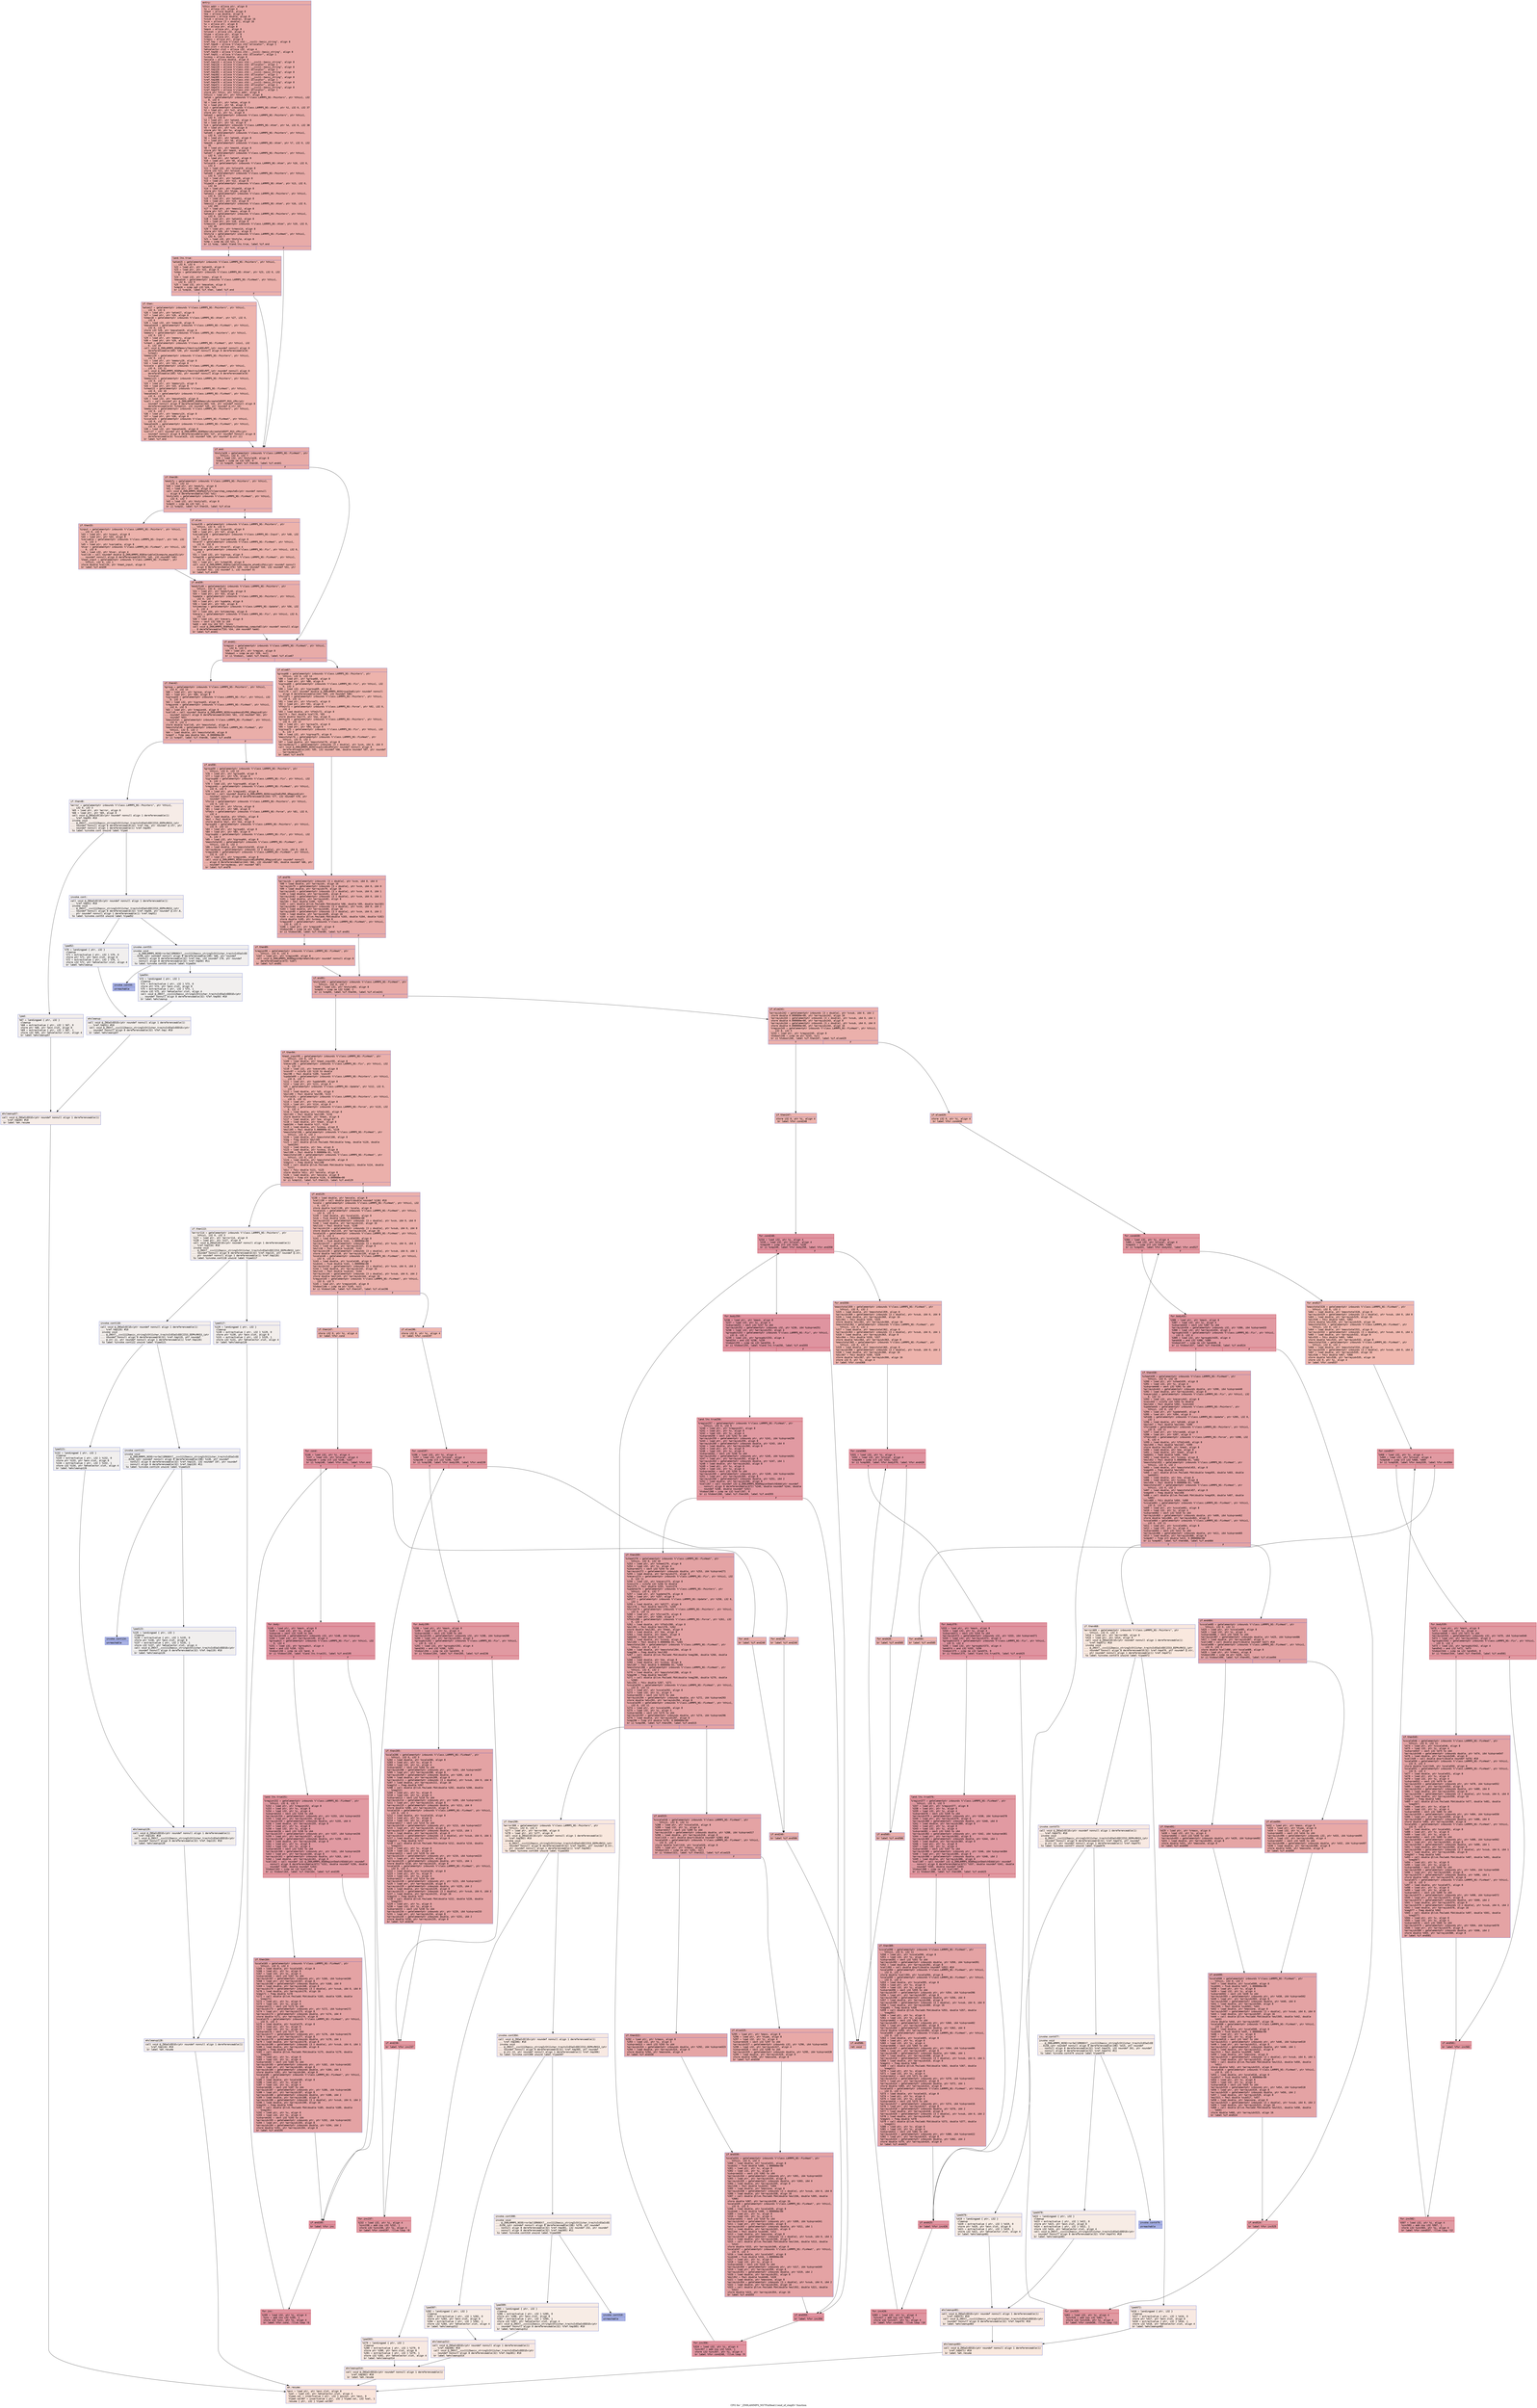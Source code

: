 digraph "CFG for '_ZN9LAMMPS_NS7FixHeat11end_of_stepEv' function" {
	label="CFG for '_ZN9LAMMPS_NS7FixHeat11end_of_stepEv' function";

	Node0x559ef209a730 [shape=record,color="#3d50c3ff", style=filled, fillcolor="#cc403a70" fontname="Courier",label="{entry:\l|  %this.addr = alloca ptr, align 8\l  %i = alloca i32, align 4\l  %heat = alloca double, align 8\l  %ke = alloca double, align 8\l  %massone = alloca double, align 8\l  %vsub = alloca [3 x double], align 16\l  %vcm = alloca [3 x double], align 16\l  %x = alloca ptr, align 8\l  %v = alloca ptr, align 8\l  %mask = alloca ptr, align 8\l  %nlocal = alloca i32, align 4\l  %type = alloca ptr, align 8\l  %mass = alloca ptr, align 8\l  %rmass = alloca ptr, align 8\l  %ref.tmp = alloca %\"class.std::__cxx11::basic_string\", align 8\l  %ref.tmp49 = alloca %\"class.std::allocator\", align 1\l  %exn.slot = alloca ptr, align 8\l  %ehselector.slot = alloca i32, align 4\l  %ref.tmp50 = alloca %\"class.std::__cxx11::basic_string\", align 8\l  %ref.tmp51 = alloca %\"class.std::allocator\", align 1\l  %vcmsq = alloca double, align 8\l  %escale = alloca double, align 8\l  %ref.tmp115 = alloca %\"class.std::__cxx11::basic_string\", align 8\l  %ref.tmp116 = alloca %\"class.std::allocator\", align 1\l  %ref.tmp119 = alloca %\"class.std::__cxx11::basic_string\", align 8\l  %ref.tmp120 = alloca %\"class.std::allocator\", align 1\l  %ref.tmp301 = alloca %\"class.std::__cxx11::basic_string\", align 8\l  %ref.tmp302 = alloca %\"class.std::allocator\", align 1\l  %ref.tmp305 = alloca %\"class.std::__cxx11::basic_string\", align 8\l  %ref.tmp306 = alloca %\"class.std::allocator\", align 1\l  %ref.tmp470 = alloca %\"class.std::__cxx11::basic_string\", align 8\l  %ref.tmp471 = alloca %\"class.std::allocator\", align 1\l  %ref.tmp474 = alloca %\"class.std::__cxx11::basic_string\", align 8\l  %ref.tmp475 = alloca %\"class.std::allocator\", align 1\l  store ptr %this, ptr %this.addr, align 8\l  %this1 = load ptr, ptr %this.addr, align 8\l  %atom = getelementptr inbounds %\"class.LAMMPS_NS::Pointers\", ptr %this1, i32\l... 0, i32 6\l  %0 = load ptr, ptr %atom, align 8\l  %1 = load ptr, ptr %0, align 8\l  %x2 = getelementptr inbounds %\"class.LAMMPS_NS::Atom\", ptr %1, i32 0, i32 37\l  %2 = load ptr, ptr %x2, align 8\l  store ptr %2, ptr %x, align 8\l  %atom3 = getelementptr inbounds %\"class.LAMMPS_NS::Pointers\", ptr %this1,\l... i32 0, i32 6\l  %3 = load ptr, ptr %atom3, align 8\l  %4 = load ptr, ptr %3, align 8\l  %v4 = getelementptr inbounds %\"class.LAMMPS_NS::Atom\", ptr %4, i32 0, i32 38\l  %5 = load ptr, ptr %v4, align 8\l  store ptr %5, ptr %v, align 8\l  %atom5 = getelementptr inbounds %\"class.LAMMPS_NS::Pointers\", ptr %this1,\l... i32 0, i32 6\l  %6 = load ptr, ptr %atom5, align 8\l  %7 = load ptr, ptr %6, align 8\l  %mask6 = getelementptr inbounds %\"class.LAMMPS_NS::Atom\", ptr %7, i32 0, i32\l... 35\l  %8 = load ptr, ptr %mask6, align 8\l  store ptr %8, ptr %mask, align 8\l  %atom7 = getelementptr inbounds %\"class.LAMMPS_NS::Pointers\", ptr %this1,\l... i32 0, i32 6\l  %9 = load ptr, ptr %atom7, align 8\l  %10 = load ptr, ptr %9, align 8\l  %nlocal8 = getelementptr inbounds %\"class.LAMMPS_NS::Atom\", ptr %10, i32 0,\l... i32 4\l  %11 = load i32, ptr %nlocal8, align 8\l  store i32 %11, ptr %nlocal, align 4\l  %atom9 = getelementptr inbounds %\"class.LAMMPS_NS::Pointers\", ptr %this1,\l... i32 0, i32 6\l  %12 = load ptr, ptr %atom9, align 8\l  %13 = load ptr, ptr %12, align 8\l  %type10 = getelementptr inbounds %\"class.LAMMPS_NS::Atom\", ptr %13, i32 0,\l... i32 34\l  %14 = load ptr, ptr %type10, align 8\l  store ptr %14, ptr %type, align 8\l  %atom11 = getelementptr inbounds %\"class.LAMMPS_NS::Pointers\", ptr %this1,\l... i32 0, i32 6\l  %15 = load ptr, ptr %atom11, align 8\l  %16 = load ptr, ptr %15, align 8\l  %mass12 = getelementptr inbounds %\"class.LAMMPS_NS::Atom\", ptr %16, i32 0,\l... i32 205\l  %17 = load ptr, ptr %mass12, align 8\l  store ptr %17, ptr %mass, align 8\l  %atom13 = getelementptr inbounds %\"class.LAMMPS_NS::Pointers\", ptr %this1,\l... i32 0, i32 6\l  %18 = load ptr, ptr %atom13, align 8\l  %19 = load ptr, ptr %18, align 8\l  %rmass14 = getelementptr inbounds %\"class.LAMMPS_NS::Atom\", ptr %19, i32 0,\l... i32 40\l  %20 = load ptr, ptr %rmass14, align 8\l  store ptr %20, ptr %rmass, align 8\l  %hstyle = getelementptr inbounds %\"class.LAMMPS_NS::FixHeat\", ptr %this1,\l... i32 0, i32 7\l  %21 = load i32, ptr %hstyle, align 8\l  %cmp = icmp eq i32 %21, 2\l  br i1 %cmp, label %land.lhs.true, label %if.end\l|{<s0>T|<s1>F}}"];
	Node0x559ef209a730:s0 -> Node0x559ef20a54b0[tooltip="entry -> land.lhs.true\nProbability 50.00%" ];
	Node0x559ef209a730:s1 -> Node0x559ef20a5530[tooltip="entry -> if.end\nProbability 50.00%" ];
	Node0x559ef20a54b0 [shape=record,color="#3d50c3ff", style=filled, fillcolor="#d24b4070" fontname="Courier",label="{land.lhs.true:\l|  %atom15 = getelementptr inbounds %\"class.LAMMPS_NS::Pointers\", ptr %this1,\l... i32 0, i32 6\l  %22 = load ptr, ptr %atom15, align 8\l  %23 = load ptr, ptr %22, align 8\l  %nmax = getelementptr inbounds %\"class.LAMMPS_NS::Atom\", ptr %23, i32 0, i32\l... 6\l  %24 = load i32, ptr %nmax, align 8\l  %maxatom = getelementptr inbounds %\"class.LAMMPS_NS::FixHeat\", ptr %this1,\l... i32 0, i32 9\l  %25 = load i32, ptr %maxatom, align 8\l  %cmp16 = icmp sgt i32 %24, %25\l  br i1 %cmp16, label %if.then, label %if.end\l|{<s0>T|<s1>F}}"];
	Node0x559ef20a54b0:s0 -> Node0x559ef20a5ba0[tooltip="land.lhs.true -> if.then\nProbability 50.00%" ];
	Node0x559ef20a54b0:s1 -> Node0x559ef20a5530[tooltip="land.lhs.true -> if.end\nProbability 50.00%" ];
	Node0x559ef20a5ba0 [shape=record,color="#3d50c3ff", style=filled, fillcolor="#d8564670" fontname="Courier",label="{if.then:\l|  %atom17 = getelementptr inbounds %\"class.LAMMPS_NS::Pointers\", ptr %this1,\l... i32 0, i32 6\l  %26 = load ptr, ptr %atom17, align 8\l  %27 = load ptr, ptr %26, align 8\l  %nmax18 = getelementptr inbounds %\"class.LAMMPS_NS::Atom\", ptr %27, i32 0,\l... i32 6\l  %28 = load i32, ptr %nmax18, align 8\l  %maxatom19 = getelementptr inbounds %\"class.LAMMPS_NS::FixHeat\", ptr %this1,\l... i32 0, i32 9\l  store i32 %28, ptr %maxatom19, align 8\l  %memory = getelementptr inbounds %\"class.LAMMPS_NS::Pointers\", ptr %this1,\l... i32 0, i32 2\l  %29 = load ptr, ptr %memory, align 8\l  %30 = load ptr, ptr %29, align 8\l  %vheat = getelementptr inbounds %\"class.LAMMPS_NS::FixHeat\", ptr %this1, i32\l... 0, i32 10\l  call void @_ZN9LAMMPS_NS6Memory7destroyIdEEvRPT_(ptr noundef nonnull align 8\l... dereferenceable(184) %30, ptr noundef nonnull align 8 dereferenceable(8)\l... %vheat)\l  %memory20 = getelementptr inbounds %\"class.LAMMPS_NS::Pointers\", ptr %this1,\l... i32 0, i32 2\l  %31 = load ptr, ptr %memory20, align 8\l  %32 = load ptr, ptr %31, align 8\l  %vscale = getelementptr inbounds %\"class.LAMMPS_NS::FixHeat\", ptr %this1,\l... i32 0, i32 11\l  call void @_ZN9LAMMPS_NS6Memory7destroyIdEEvRPT_(ptr noundef nonnull align 8\l... dereferenceable(184) %32, ptr noundef nonnull align 8 dereferenceable(8)\l... %vscale)\l  %memory21 = getelementptr inbounds %\"class.LAMMPS_NS::Pointers\", ptr %this1,\l... i32 0, i32 2\l  %33 = load ptr, ptr %memory21, align 8\l  %34 = load ptr, ptr %33, align 8\l  %vheat22 = getelementptr inbounds %\"class.LAMMPS_NS::FixHeat\", ptr %this1,\l... i32 0, i32 10\l  %maxatom23 = getelementptr inbounds %\"class.LAMMPS_NS::FixHeat\", ptr %this1,\l... i32 0, i32 9\l  %35 = load i32, ptr %maxatom23, align 8\l  %call = call noundef ptr @_ZN9LAMMPS_NS6Memory6createIdEEPT_RS3_iPKc(ptr\l... noundef nonnull align 8 dereferenceable(184) %34, ptr noundef nonnull align 8\l... dereferenceable(8) %vheat22, i32 noundef %35, ptr noundef @.str.10)\l  %memory24 = getelementptr inbounds %\"class.LAMMPS_NS::Pointers\", ptr %this1,\l... i32 0, i32 2\l  %36 = load ptr, ptr %memory24, align 8\l  %37 = load ptr, ptr %36, align 8\l  %vscale25 = getelementptr inbounds %\"class.LAMMPS_NS::FixHeat\", ptr %this1,\l... i32 0, i32 11\l  %maxatom26 = getelementptr inbounds %\"class.LAMMPS_NS::FixHeat\", ptr %this1,\l... i32 0, i32 9\l  %38 = load i32, ptr %maxatom26, align 8\l  %call27 = call noundef ptr @_ZN9LAMMPS_NS6Memory6createIdEEPT_RS3_iPKc(ptr\l... noundef nonnull align 8 dereferenceable(184) %37, ptr noundef nonnull align 8\l... dereferenceable(8) %vscale25, i32 noundef %38, ptr noundef @.str.11)\l  br label %if.end\l}"];
	Node0x559ef20a5ba0 -> Node0x559ef20a5530[tooltip="if.then -> if.end\nProbability 100.00%" ];
	Node0x559ef20a5530 [shape=record,color="#3d50c3ff", style=filled, fillcolor="#cc403a70" fontname="Courier",label="{if.end:\l|  %hstyle28 = getelementptr inbounds %\"class.LAMMPS_NS::FixHeat\", ptr\l... %this1, i32 0, i32 7\l  %39 = load i32, ptr %hstyle28, align 8\l  %cmp29 = icmp ne i32 %39, 0\l  br i1 %cmp29, label %if.then30, label %if.end41\l|{<s0>T|<s1>F}}"];
	Node0x559ef20a5530:s0 -> Node0x559ef20a7880[tooltip="if.end -> if.then30\nProbability 62.50%" ];
	Node0x559ef20a5530:s1 -> Node0x559ef20a7900[tooltip="if.end -> if.end41\nProbability 37.50%" ];
	Node0x559ef20a7880 [shape=record,color="#3d50c3ff", style=filled, fillcolor="#d0473d70" fontname="Courier",label="{if.then30:\l|  %modify = getelementptr inbounds %\"class.LAMMPS_NS::Pointers\", ptr %this1,\l... i32 0, i32 12\l  %40 = load ptr, ptr %modify, align 8\l  %41 = load ptr, ptr %40, align 8\l  call void @_ZN9LAMMPS_NS6Modify17clearstep_computeEv(ptr noundef nonnull\l... align 8 dereferenceable(720) %41)\l  %hstyle31 = getelementptr inbounds %\"class.LAMMPS_NS::FixHeat\", ptr %this1,\l... i32 0, i32 7\l  %42 = load i32, ptr %hstyle31, align 8\l  %cmp32 = icmp eq i32 %42, 1\l  br i1 %cmp32, label %if.then33, label %if.else\l|{<s0>T|<s1>F}}"];
	Node0x559ef20a7880:s0 -> Node0x559ef20a7fa0[tooltip="if.then30 -> if.then33\nProbability 50.00%" ];
	Node0x559ef20a7880:s1 -> Node0x559ef20a8020[tooltip="if.then30 -> if.else\nProbability 50.00%" ];
	Node0x559ef20a7fa0 [shape=record,color="#3d50c3ff", style=filled, fillcolor="#d6524470" fontname="Courier",label="{if.then33:\l|  %input = getelementptr inbounds %\"class.LAMMPS_NS::Pointers\", ptr %this1,\l... i32 0, i32 5\l  %43 = load ptr, ptr %input, align 8\l  %44 = load ptr, ptr %43, align 8\l  %variable = getelementptr inbounds %\"class.LAMMPS_NS::Input\", ptr %44, i32\l... 0, i32 3\l  %45 = load ptr, ptr %variable, align 8\l  %hvar = getelementptr inbounds %\"class.LAMMPS_NS::FixHeat\", ptr %this1, i32\l... 0, i32 8\l  %46 = load i32, ptr %hvar, align 4\l  %call34 = call noundef double @_ZN9LAMMPS_NS8Variable13compute_equalEi(ptr\l... noundef nonnull align 8 dereferenceable(376) %45, i32 noundef %46)\l  %heat_input = getelementptr inbounds %\"class.LAMMPS_NS::FixHeat\", ptr\l... %this1, i32 0, i32 1\l  store double %call34, ptr %heat_input, align 8\l  br label %if.end39\l}"];
	Node0x559ef20a7fa0 -> Node0x559ef20a8980[tooltip="if.then33 -> if.end39\nProbability 100.00%" ];
	Node0x559ef20a8020 [shape=record,color="#3d50c3ff", style=filled, fillcolor="#d6524470" fontname="Courier",label="{if.else:\l|  %input35 = getelementptr inbounds %\"class.LAMMPS_NS::Pointers\", ptr\l... %this1, i32 0, i32 5\l  %47 = load ptr, ptr %input35, align 8\l  %48 = load ptr, ptr %47, align 8\l  %variable36 = getelementptr inbounds %\"class.LAMMPS_NS::Input\", ptr %48, i32\l... 0, i32 3\l  %49 = load ptr, ptr %variable36, align 8\l  %hvar37 = getelementptr inbounds %\"class.LAMMPS_NS::FixHeat\", ptr %this1,\l... i32 0, i32 8\l  %50 = load i32, ptr %hvar37, align 4\l  %igroup = getelementptr inbounds %\"class.LAMMPS_NS::Fix\", ptr %this1, i32 0,\l... i32 3\l  %51 = load i32, ptr %igroup, align 8\l  %vheat38 = getelementptr inbounds %\"class.LAMMPS_NS::FixHeat\", ptr %this1,\l... i32 0, i32 10\l  %52 = load ptr, ptr %vheat38, align 8\l  call void @_ZN9LAMMPS_NS8Variable12compute_atomEiiPdii(ptr noundef nonnull\l... align 8 dereferenceable(376) %49, i32 noundef %50, i32 noundef %51, ptr\l... noundef %52, i32 noundef 1, i32 noundef 0)\l  br label %if.end39\l}"];
	Node0x559ef20a8020 -> Node0x559ef20a8980[tooltip="if.else -> if.end39\nProbability 100.00%" ];
	Node0x559ef20a8980 [shape=record,color="#3d50c3ff", style=filled, fillcolor="#d0473d70" fontname="Courier",label="{if.end39:\l|  %modify40 = getelementptr inbounds %\"class.LAMMPS_NS::Pointers\", ptr\l... %this1, i32 0, i32 12\l  %53 = load ptr, ptr %modify40, align 8\l  %54 = load ptr, ptr %53, align 8\l  %update = getelementptr inbounds %\"class.LAMMPS_NS::Pointers\", ptr %this1,\l... i32 0, i32 7\l  %55 = load ptr, ptr %update, align 8\l  %56 = load ptr, ptr %55, align 8\l  %ntimestep = getelementptr inbounds %\"class.LAMMPS_NS::Update\", ptr %56, i32\l... 0, i32 4\l  %57 = load i64, ptr %ntimestep, align 8\l  %nevery = getelementptr inbounds %\"class.LAMMPS_NS::Fix\", ptr %this1, i32 0,\l... i32 11\l  %58 = load i32, ptr %nevery, align 8\l  %conv = sext i32 %58 to i64\l  %add = add nsw i64 %57, %conv\l  call void @_ZN9LAMMPS_NS6Modify15addstep_computeEl(ptr noundef nonnull align\l... 8 dereferenceable(720) %54, i64 noundef %add)\l  br label %if.end41\l}"];
	Node0x559ef20a8980 -> Node0x559ef20a7900[tooltip="if.end39 -> if.end41\nProbability 100.00%" ];
	Node0x559ef20a7900 [shape=record,color="#3d50c3ff", style=filled, fillcolor="#cc403a70" fontname="Courier",label="{if.end41:\l|  %region = getelementptr inbounds %\"class.LAMMPS_NS::FixHeat\", ptr %this1,\l... i32 0, i32 5\l  %59 = load ptr, ptr %region, align 8\l  %tobool = icmp ne ptr %59, null\l  br i1 %tobool, label %if.then42, label %if.else67\l|{<s0>T|<s1>F}}"];
	Node0x559ef20a7900:s0 -> Node0x559ef20abf00[tooltip="if.end41 -> if.then42\nProbability 62.50%" ];
	Node0x559ef20a7900:s1 -> Node0x559ef20abf50[tooltip="if.end41 -> if.else67\nProbability 37.50%" ];
	Node0x559ef20abf00 [shape=record,color="#3d50c3ff", style=filled, fillcolor="#d0473d70" fontname="Courier",label="{if.then42:\l|  %group = getelementptr inbounds %\"class.LAMMPS_NS::Pointers\", ptr %this1,\l... i32 0, i32 13\l  %60 = load ptr, ptr %group, align 8\l  %61 = load ptr, ptr %60, align 8\l  %igroup43 = getelementptr inbounds %\"class.LAMMPS_NS::Fix\", ptr %this1, i32\l... 0, i32 3\l  %62 = load i32, ptr %igroup43, align 8\l  %region44 = getelementptr inbounds %\"class.LAMMPS_NS::FixHeat\", ptr %this1,\l... i32 0, i32 5\l  %63 = load ptr, ptr %region44, align 8\l  %call45 = call noundef double @_ZN9LAMMPS_NS5Group4massEiPNS_6RegionE(ptr\l... noundef nonnull align 8 dereferenceable(244) %61, i32 noundef %62, ptr\l... noundef %63)\l  %masstotal = getelementptr inbounds %\"class.LAMMPS_NS::FixHeat\", ptr %this1,\l... i32 0, i32 2\l  store double %call45, ptr %masstotal, align 8\l  %masstotal46 = getelementptr inbounds %\"class.LAMMPS_NS::FixHeat\", ptr\l... %this1, i32 0, i32 2\l  %64 = load double, ptr %masstotal46, align 8\l  %cmp47 = fcmp oeq double %64, 0.000000e+00\l  br i1 %cmp47, label %if.then48, label %if.end58\l|{<s0>T|<s1>F}}"];
	Node0x559ef20abf00:s0 -> Node0x559ef20aca10[tooltip="if.then42 -> if.then48\nProbability 0.00%" ];
	Node0x559ef20abf00:s1 -> Node0x559ef20acaf0[tooltip="if.then42 -> if.end58\nProbability 100.00%" ];
	Node0x559ef20aca10 [shape=record,color="#3d50c3ff", style=filled, fillcolor="#ead5c970" fontname="Courier",label="{if.then48:\l|  %error = getelementptr inbounds %\"class.LAMMPS_NS::Pointers\", ptr %this1,\l... i32 0, i32 3\l  %65 = load ptr, ptr %error, align 8\l  %66 = load ptr, ptr %65, align 8\l  call void @_ZNSaIcEC1Ev(ptr noundef nonnull align 1 dereferenceable(1)\l... %ref.tmp49) #10\l  invoke void\l... @_ZNSt7__cxx1112basic_stringIcSt11char_traitsIcESaIcEEC2IS3_EEPKcRKS3_(ptr\l... noundef nonnull align 8 dereferenceable(32) %ref.tmp, ptr noundef @.str, ptr\l... noundef nonnull align 1 dereferenceable(1) %ref.tmp49)\l          to label %invoke.cont unwind label %lpad\l}"];
	Node0x559ef20aca10 -> Node0x559ef20acfe0[tooltip="if.then48 -> invoke.cont\nProbability 50.00%" ];
	Node0x559ef20aca10 -> Node0x559ef20ad060[tooltip="if.then48 -> lpad\nProbability 50.00%" ];
	Node0x559ef20acfe0 [shape=record,color="#3d50c3ff", style=filled, fillcolor="#e5d8d170" fontname="Courier",label="{invoke.cont:\l|  call void @_ZNSaIcEC1Ev(ptr noundef nonnull align 1 dereferenceable(1)\l... %ref.tmp51) #10\l  invoke void\l... @_ZNSt7__cxx1112basic_stringIcSt11char_traitsIcESaIcEEC2IS3_EEPKcRKS3_(ptr\l... noundef nonnull align 8 dereferenceable(32) %ref.tmp50, ptr noundef @.str.8,\l... ptr noundef nonnull align 1 dereferenceable(1) %ref.tmp51)\l          to label %invoke.cont53 unwind label %lpad52\l}"];
	Node0x559ef20acfe0 -> Node0x559ef20ad3e0[tooltip="invoke.cont -> invoke.cont53\nProbability 50.00%" ];
	Node0x559ef20acfe0 -> Node0x559ef20ad430[tooltip="invoke.cont -> lpad52\nProbability 50.00%" ];
	Node0x559ef20ad3e0 [shape=record,color="#3d50c3ff", style=filled, fillcolor="#e0dbd870" fontname="Courier",label="{invoke.cont53:\l|  invoke void\l... @_ZN9LAMMPS_NS5Error3allERKNSt7__cxx1112basic_stringIcSt11char_traitsIcESaIcEE\l...EiS8_(ptr noundef nonnull align 8 dereferenceable(196) %66, ptr noundef\l... nonnull align 8 dereferenceable(32) %ref.tmp, i32 noundef 178, ptr noundef\l... nonnull align 8 dereferenceable(32) %ref.tmp50) #11\l          to label %invoke.cont55 unwind label %lpad54\l}"];
	Node0x559ef20ad3e0 -> Node0x559ef20ad390[tooltip="invoke.cont53 -> invoke.cont55\nProbability 0.00%" ];
	Node0x559ef20ad3e0 -> Node0x559ef20ad750[tooltip="invoke.cont53 -> lpad54\nProbability 100.00%" ];
	Node0x559ef20ad390 [shape=record,color="#3d50c3ff", style=filled, fillcolor="#3d50c370" fontname="Courier",label="{invoke.cont55:\l|  unreachable\l}"];
	Node0x559ef20ad060 [shape=record,color="#3d50c3ff", style=filled, fillcolor="#e5d8d170" fontname="Courier",label="{lpad:\l|  %67 = landingpad \{ ptr, i32 \}\l          cleanup\l  %68 = extractvalue \{ ptr, i32 \} %67, 0\l  store ptr %68, ptr %exn.slot, align 8\l  %69 = extractvalue \{ ptr, i32 \} %67, 1\l  store i32 %69, ptr %ehselector.slot, align 4\l  br label %ehcleanup57\l}"];
	Node0x559ef20ad060 -> Node0x559ef20add10[tooltip="lpad -> ehcleanup57\nProbability 100.00%" ];
	Node0x559ef20ad430 [shape=record,color="#3d50c3ff", style=filled, fillcolor="#e0dbd870" fontname="Courier",label="{lpad52:\l|  %70 = landingpad \{ ptr, i32 \}\l          cleanup\l  %71 = extractvalue \{ ptr, i32 \} %70, 0\l  store ptr %71, ptr %exn.slot, align 8\l  %72 = extractvalue \{ ptr, i32 \} %70, 1\l  store i32 %72, ptr %ehselector.slot, align 4\l  br label %ehcleanup\l}"];
	Node0x559ef20ad430 -> Node0x559ef20ae060[tooltip="lpad52 -> ehcleanup\nProbability 100.00%" ];
	Node0x559ef20ad750 [shape=record,color="#3d50c3ff", style=filled, fillcolor="#e0dbd870" fontname="Courier",label="{lpad54:\l|  %73 = landingpad \{ ptr, i32 \}\l          cleanup\l  %74 = extractvalue \{ ptr, i32 \} %73, 0\l  store ptr %74, ptr %exn.slot, align 8\l  %75 = extractvalue \{ ptr, i32 \} %73, 1\l  store i32 %75, ptr %ehselector.slot, align 4\l  call void @_ZNSt7__cxx1112basic_stringIcSt11char_traitsIcESaIcEED1Ev(ptr\l... noundef nonnull align 8 dereferenceable(32) %ref.tmp50) #10\l  br label %ehcleanup\l}"];
	Node0x559ef20ad750 -> Node0x559ef20ae060[tooltip="lpad54 -> ehcleanup\nProbability 100.00%" ];
	Node0x559ef20ae060 [shape=record,color="#3d50c3ff", style=filled, fillcolor="#e5d8d170" fontname="Courier",label="{ehcleanup:\l|  call void @_ZNSaIcED1Ev(ptr noundef nonnull align 1 dereferenceable(1)\l... %ref.tmp51) #10\l  call void @_ZNSt7__cxx1112basic_stringIcSt11char_traitsIcESaIcEED1Ev(ptr\l... noundef nonnull align 8 dereferenceable(32) %ref.tmp) #10\l  br label %ehcleanup57\l}"];
	Node0x559ef20ae060 -> Node0x559ef20add10[tooltip="ehcleanup -> ehcleanup57\nProbability 100.00%" ];
	Node0x559ef20add10 [shape=record,color="#3d50c3ff", style=filled, fillcolor="#ead5c970" fontname="Courier",label="{ehcleanup57:\l|  call void @_ZNSaIcED1Ev(ptr noundef nonnull align 1 dereferenceable(1)\l... %ref.tmp49) #10\l  br label %eh.resume\l}"];
	Node0x559ef20add10 -> Node0x559ef20ae910[tooltip="ehcleanup57 -> eh.resume\nProbability 100.00%" ];
	Node0x559ef20acaf0 [shape=record,color="#3d50c3ff", style=filled, fillcolor="#d0473d70" fontname="Courier",label="{if.end58:\l|  %group59 = getelementptr inbounds %\"class.LAMMPS_NS::Pointers\", ptr\l... %this1, i32 0, i32 13\l  %76 = load ptr, ptr %group59, align 8\l  %77 = load ptr, ptr %76, align 8\l  %igroup60 = getelementptr inbounds %\"class.LAMMPS_NS::Fix\", ptr %this1, i32\l... 0, i32 3\l  %78 = load i32, ptr %igroup60, align 8\l  %region61 = getelementptr inbounds %\"class.LAMMPS_NS::FixHeat\", ptr %this1,\l... i32 0, i32 5\l  %79 = load ptr, ptr %region61, align 8\l  %call62 = call noundef double @_ZN9LAMMPS_NS5Group2keEiPNS_6RegionE(ptr\l... noundef nonnull align 8 dereferenceable(244) %77, i32 noundef %78, ptr\l... noundef %79)\l  %force = getelementptr inbounds %\"class.LAMMPS_NS::Pointers\", ptr %this1,\l... i32 0, i32 11\l  %80 = load ptr, ptr %force, align 8\l  %81 = load ptr, ptr %80, align 8\l  %ftm2v = getelementptr inbounds %\"class.LAMMPS_NS::Force\", ptr %81, i32 0,\l... i32 4\l  %82 = load double, ptr %ftm2v, align 8\l  %mul = fmul double %call62, %82\l  store double %mul, ptr %ke, align 8\l  %group63 = getelementptr inbounds %\"class.LAMMPS_NS::Pointers\", ptr %this1,\l... i32 0, i32 13\l  %83 = load ptr, ptr %group63, align 8\l  %84 = load ptr, ptr %83, align 8\l  %igroup64 = getelementptr inbounds %\"class.LAMMPS_NS::Fix\", ptr %this1, i32\l... 0, i32 3\l  %85 = load i32, ptr %igroup64, align 8\l  %masstotal65 = getelementptr inbounds %\"class.LAMMPS_NS::FixHeat\", ptr\l... %this1, i32 0, i32 2\l  %86 = load double, ptr %masstotal65, align 8\l  %arraydecay = getelementptr inbounds [3 x double], ptr %vcm, i64 0, i64 0\l  %region66 = getelementptr inbounds %\"class.LAMMPS_NS::FixHeat\", ptr %this1,\l... i32 0, i32 5\l  %87 = load ptr, ptr %region66, align 8\l  call void @_ZN9LAMMPS_NS5Group3vcmEidPdPNS_6RegionE(ptr noundef nonnull\l... align 8 dereferenceable(244) %84, i32 noundef %85, double noundef %86, ptr\l... noundef %arraydecay, ptr noundef %87)\l  br label %if.end78\l}"];
	Node0x559ef20acaf0 -> Node0x559ef20afde0[tooltip="if.end58 -> if.end78\nProbability 100.00%" ];
	Node0x559ef20abf50 [shape=record,color="#3d50c3ff", style=filled, fillcolor="#d6524470" fontname="Courier",label="{if.else67:\l|  %group68 = getelementptr inbounds %\"class.LAMMPS_NS::Pointers\", ptr\l... %this1, i32 0, i32 13\l  %88 = load ptr, ptr %group68, align 8\l  %89 = load ptr, ptr %88, align 8\l  %igroup69 = getelementptr inbounds %\"class.LAMMPS_NS::Fix\", ptr %this1, i32\l... 0, i32 3\l  %90 = load i32, ptr %igroup69, align 8\l  %call70 = call noundef double @_ZN9LAMMPS_NS5Group2keEi(ptr noundef nonnull\l... align 8 dereferenceable(244) %89, i32 noundef %90)\l  %force71 = getelementptr inbounds %\"class.LAMMPS_NS::Pointers\", ptr %this1,\l... i32 0, i32 11\l  %91 = load ptr, ptr %force71, align 8\l  %92 = load ptr, ptr %91, align 8\l  %ftm2v72 = getelementptr inbounds %\"class.LAMMPS_NS::Force\", ptr %92, i32 0,\l... i32 4\l  %93 = load double, ptr %ftm2v72, align 8\l  %mul73 = fmul double %call70, %93\l  store double %mul73, ptr %ke, align 8\l  %group74 = getelementptr inbounds %\"class.LAMMPS_NS::Pointers\", ptr %this1,\l... i32 0, i32 13\l  %94 = load ptr, ptr %group74, align 8\l  %95 = load ptr, ptr %94, align 8\l  %igroup75 = getelementptr inbounds %\"class.LAMMPS_NS::Fix\", ptr %this1, i32\l... 0, i32 3\l  %96 = load i32, ptr %igroup75, align 8\l  %masstotal76 = getelementptr inbounds %\"class.LAMMPS_NS::FixHeat\", ptr\l... %this1, i32 0, i32 2\l  %97 = load double, ptr %masstotal76, align 8\l  %arraydecay77 = getelementptr inbounds [3 x double], ptr %vcm, i64 0, i64 0\l  call void @_ZN9LAMMPS_NS5Group3vcmEidPd(ptr noundef nonnull align 8\l... dereferenceable(244) %95, i32 noundef %96, double noundef %97, ptr noundef\l... %arraydecay77)\l  br label %if.end78\l}"];
	Node0x559ef20abf50 -> Node0x559ef20afde0[tooltip="if.else67 -> if.end78\nProbability 100.00%" ];
	Node0x559ef20afde0 [shape=record,color="#3d50c3ff", style=filled, fillcolor="#cc403a70" fontname="Courier",label="{if.end78:\l|  %arrayidx = getelementptr inbounds [3 x double], ptr %vcm, i64 0, i64 0\l  %98 = load double, ptr %arrayidx, align 16\l  %arrayidx79 = getelementptr inbounds [3 x double], ptr %vcm, i64 0, i64 0\l  %99 = load double, ptr %arrayidx79, align 16\l  %arrayidx81 = getelementptr inbounds [3 x double], ptr %vcm, i64 0, i64 1\l  %100 = load double, ptr %arrayidx81, align 8\l  %arrayidx82 = getelementptr inbounds [3 x double], ptr %vcm, i64 0, i64 1\l  %101 = load double, ptr %arrayidx82, align 8\l  %mul83 = fmul double %100, %101\l  %102 = call double @llvm.fmuladd.f64(double %98, double %99, double %mul83)\l  %arrayidx84 = getelementptr inbounds [3 x double], ptr %vcm, i64 0, i64 2\l  %103 = load double, ptr %arrayidx84, align 16\l  %arrayidx85 = getelementptr inbounds [3 x double], ptr %vcm, i64 0, i64 2\l  %104 = load double, ptr %arrayidx85, align 16\l  %105 = call double @llvm.fmuladd.f64(double %103, double %104, double %102)\l  store double %105, ptr %vcmsq, align 8\l  %region87 = getelementptr inbounds %\"class.LAMMPS_NS::FixHeat\", ptr %this1,\l... i32 0, i32 5\l  %106 = load ptr, ptr %region87, align 8\l  %tobool88 = icmp ne ptr %106, null\l  br i1 %tobool88, label %if.then89, label %if.end91\l|{<s0>T|<s1>F}}"];
	Node0x559ef20afde0:s0 -> Node0x559ef20b2680[tooltip="if.end78 -> if.then89\nProbability 62.50%" ];
	Node0x559ef20afde0:s1 -> Node0x559ef20b2760[tooltip="if.end78 -> if.end91\nProbability 37.50%" ];
	Node0x559ef20b2680 [shape=record,color="#3d50c3ff", style=filled, fillcolor="#d0473d70" fontname="Courier",label="{if.then89:\l|  %region90 = getelementptr inbounds %\"class.LAMMPS_NS::FixHeat\", ptr\l... %this1, i32 0, i32 5\l  %107 = load ptr, ptr %region90, align 8\l  call void @_ZN9LAMMPS_NS6Region8prematchEv(ptr noundef nonnull align 8\l... dereferenceable(672) %107)\l  br label %if.end91\l}"];
	Node0x559ef20b2680 -> Node0x559ef20b2760[tooltip="if.then89 -> if.end91\nProbability 100.00%" ];
	Node0x559ef20b2760 [shape=record,color="#3d50c3ff", style=filled, fillcolor="#cc403a70" fontname="Courier",label="{if.end91:\l|  %hstyle92 = getelementptr inbounds %\"class.LAMMPS_NS::FixHeat\", ptr\l... %this1, i32 0, i32 7\l  %108 = load i32, ptr %hstyle92, align 8\l  %cmp93 = icmp ne i32 %108, 2\l  br i1 %cmp93, label %if.then94, label %if.else241\l|{<s0>T|<s1>F}}"];
	Node0x559ef20b2760:s0 -> Node0x559ef20b2ed0[tooltip="if.end91 -> if.then94\nProbability 50.00%" ];
	Node0x559ef20b2760:s1 -> Node0x559ef20b2f50[tooltip="if.end91 -> if.else241\nProbability 50.00%" ];
	Node0x559ef20b2ed0 [shape=record,color="#3d50c3ff", style=filled, fillcolor="#d24b4070" fontname="Courier",label="{if.then94:\l|  %heat_input95 = getelementptr inbounds %\"class.LAMMPS_NS::FixHeat\", ptr\l... %this1, i32 0, i32 1\l  %109 = load double, ptr %heat_input95, align 8\l  %nevery96 = getelementptr inbounds %\"class.LAMMPS_NS::Fix\", ptr %this1, i32\l... 0, i32 11\l  %110 = load i32, ptr %nevery96, align 8\l  %conv97 = sitofp i32 %110 to double\l  %mul98 = fmul double %109, %conv97\l  %update99 = getelementptr inbounds %\"class.LAMMPS_NS::Pointers\", ptr %this1,\l... i32 0, i32 7\l  %111 = load ptr, ptr %update99, align 8\l  %112 = load ptr, ptr %111, align 8\l  %dt = getelementptr inbounds %\"class.LAMMPS_NS::Update\", ptr %112, i32 0,\l... i32 1\l  %113 = load double, ptr %dt, align 8\l  %mul100 = fmul double %mul98, %113\l  %force101 = getelementptr inbounds %\"class.LAMMPS_NS::Pointers\", ptr %this1,\l... i32 0, i32 11\l  %114 = load ptr, ptr %force101, align 8\l  %115 = load ptr, ptr %114, align 8\l  %ftm2v102 = getelementptr inbounds %\"class.LAMMPS_NS::Force\", ptr %115, i32\l... 0, i32 4\l  %116 = load double, ptr %ftm2v102, align 8\l  %mul103 = fmul double %mul100, %116\l  store double %mul103, ptr %heat, align 8\l  %117 = load double, ptr %ke, align 8\l  %118 = load double, ptr %heat, align 8\l  %add104 = fadd double %117, %118\l  %119 = load double, ptr %vcmsq, align 8\l  %mul105 = fmul double 5.000000e-01, %119\l  %masstotal106 = getelementptr inbounds %\"class.LAMMPS_NS::FixHeat\", ptr\l... %this1, i32 0, i32 2\l  %120 = load double, ptr %masstotal106, align 8\l  %neg = fneg double %mul105\l  %121 = call double @llvm.fmuladd.f64(double %neg, double %120, double\l... %add104)\l  %122 = load double, ptr %ke, align 8\l  %123 = load double, ptr %vcmsq, align 8\l  %mul108 = fmul double 5.000000e-01, %123\l  %masstotal109 = getelementptr inbounds %\"class.LAMMPS_NS::FixHeat\", ptr\l... %this1, i32 0, i32 2\l  %124 = load double, ptr %masstotal109, align 8\l  %neg111 = fneg double %mul108\l  %125 = call double @llvm.fmuladd.f64(double %neg111, double %124, double\l... %122)\l  %div = fdiv double %121, %125\l  store double %div, ptr %escale, align 8\l  %126 = load double, ptr %escale, align 8\l  %cmp112 = fcmp olt double %126, 0.000000e+00\l  br i1 %cmp112, label %if.then113, label %if.end129\l|{<s0>T|<s1>F}}"];
	Node0x559ef20b2ed0:s0 -> Node0x559ef20b49a0[tooltip="if.then94 -> if.then113\nProbability 0.00%" ];
	Node0x559ef20b2ed0:s1 -> Node0x559ef20b49f0[tooltip="if.then94 -> if.end129\nProbability 100.00%" ];
	Node0x559ef20b49a0 [shape=record,color="#3d50c3ff", style=filled, fillcolor="#e8d6cc70" fontname="Courier",label="{if.then113:\l|  %error114 = getelementptr inbounds %\"class.LAMMPS_NS::Pointers\", ptr\l... %this1, i32 0, i32 3\l  %127 = load ptr, ptr %error114, align 8\l  %128 = load ptr, ptr %127, align 8\l  call void @_ZNSaIcEC1Ev(ptr noundef nonnull align 1 dereferenceable(1)\l... %ref.tmp116) #10\l  invoke void\l... @_ZNSt7__cxx1112basic_stringIcSt11char_traitsIcESaIcEEC2IS3_EEPKcRKS3_(ptr\l... noundef nonnull align 8 dereferenceable(32) %ref.tmp115, ptr noundef @.str,\l... ptr noundef nonnull align 1 dereferenceable(1) %ref.tmp116)\l          to label %invoke.cont118 unwind label %lpad117\l}"];
	Node0x559ef20b49a0 -> Node0x559ef20b4ec0[tooltip="if.then113 -> invoke.cont118\nProbability 50.00%" ];
	Node0x559ef20b49a0 -> Node0x559ef20b4f40[tooltip="if.then113 -> lpad117\nProbability 50.00%" ];
	Node0x559ef20b4ec0 [shape=record,color="#3d50c3ff", style=filled, fillcolor="#e5d8d170" fontname="Courier",label="{invoke.cont118:\l|  call void @_ZNSaIcEC1Ev(ptr noundef nonnull align 1 dereferenceable(1)\l... %ref.tmp120) #10\l  invoke void\l... @_ZNSt7__cxx1112basic_stringIcSt11char_traitsIcESaIcEEC2IS3_EEPKcRKS3_(ptr\l... noundef nonnull align 8 dereferenceable(32) %ref.tmp119, ptr noundef\l... @.str.12, ptr noundef nonnull align 1 dereferenceable(1) %ref.tmp120)\l          to label %invoke.cont122 unwind label %lpad121\l}"];
	Node0x559ef20b4ec0 -> Node0x559ef20b52c0[tooltip="invoke.cont118 -> invoke.cont122\nProbability 50.00%" ];
	Node0x559ef20b4ec0 -> Node0x559ef20b5310[tooltip="invoke.cont118 -> lpad121\nProbability 50.00%" ];
	Node0x559ef20b52c0 [shape=record,color="#3d50c3ff", style=filled, fillcolor="#e0dbd870" fontname="Courier",label="{invoke.cont122:\l|  invoke void\l... @_ZN9LAMMPS_NS5Error3allERKNSt7__cxx1112basic_stringIcSt11char_traitsIcESaIcEE\l...EiS8_(ptr noundef nonnull align 8 dereferenceable(196) %128, ptr noundef\l... nonnull align 8 dereferenceable(32) %ref.tmp115, i32 noundef 197, ptr noundef\l... nonnull align 8 dereferenceable(32) %ref.tmp119) #11\l          to label %invoke.cont124 unwind label %lpad123\l}"];
	Node0x559ef20b52c0 -> Node0x559ef20b5270[tooltip="invoke.cont122 -> invoke.cont124\nProbability 0.00%" ];
	Node0x559ef20b52c0 -> Node0x559ef20b5630[tooltip="invoke.cont122 -> lpad123\nProbability 100.00%" ];
	Node0x559ef20b5270 [shape=record,color="#3d50c3ff", style=filled, fillcolor="#3d50c370" fontname="Courier",label="{invoke.cont124:\l|  unreachable\l}"];
	Node0x559ef20b4f40 [shape=record,color="#3d50c3ff", style=filled, fillcolor="#e5d8d170" fontname="Courier",label="{lpad117:\l|  %129 = landingpad \{ ptr, i32 \}\l          cleanup\l  %130 = extractvalue \{ ptr, i32 \} %129, 0\l  store ptr %130, ptr %exn.slot, align 8\l  %131 = extractvalue \{ ptr, i32 \} %129, 1\l  store i32 %131, ptr %ehselector.slot, align 4\l  br label %ehcleanup128\l}"];
	Node0x559ef20b4f40 -> Node0x559ef20b5bf0[tooltip="lpad117 -> ehcleanup128\nProbability 100.00%" ];
	Node0x559ef20b5310 [shape=record,color="#3d50c3ff", style=filled, fillcolor="#e0dbd870" fontname="Courier",label="{lpad121:\l|  %132 = landingpad \{ ptr, i32 \}\l          cleanup\l  %133 = extractvalue \{ ptr, i32 \} %132, 0\l  store ptr %133, ptr %exn.slot, align 8\l  %134 = extractvalue \{ ptr, i32 \} %132, 1\l  store i32 %134, ptr %ehselector.slot, align 4\l  br label %ehcleanup126\l}"];
	Node0x559ef20b5310 -> Node0x559ef20b5f40[tooltip="lpad121 -> ehcleanup126\nProbability 100.00%" ];
	Node0x559ef20b5630 [shape=record,color="#3d50c3ff", style=filled, fillcolor="#e0dbd870" fontname="Courier",label="{lpad123:\l|  %135 = landingpad \{ ptr, i32 \}\l          cleanup\l  %136 = extractvalue \{ ptr, i32 \} %135, 0\l  store ptr %136, ptr %exn.slot, align 8\l  %137 = extractvalue \{ ptr, i32 \} %135, 1\l  store i32 %137, ptr %ehselector.slot, align 4\l  call void @_ZNSt7__cxx1112basic_stringIcSt11char_traitsIcESaIcEED1Ev(ptr\l... noundef nonnull align 8 dereferenceable(32) %ref.tmp119) #10\l  br label %ehcleanup126\l}"];
	Node0x559ef20b5630 -> Node0x559ef20b5f40[tooltip="lpad123 -> ehcleanup126\nProbability 100.00%" ];
	Node0x559ef20b5f40 [shape=record,color="#3d50c3ff", style=filled, fillcolor="#e5d8d170" fontname="Courier",label="{ehcleanup126:\l|  call void @_ZNSaIcED1Ev(ptr noundef nonnull align 1 dereferenceable(1)\l... %ref.tmp120) #10\l  call void @_ZNSt7__cxx1112basic_stringIcSt11char_traitsIcESaIcEED1Ev(ptr\l... noundef nonnull align 8 dereferenceable(32) %ref.tmp115) #10\l  br label %ehcleanup128\l}"];
	Node0x559ef20b5f40 -> Node0x559ef20b5bf0[tooltip="ehcleanup126 -> ehcleanup128\nProbability 100.00%" ];
	Node0x559ef20b5bf0 [shape=record,color="#3d50c3ff", style=filled, fillcolor="#e8d6cc70" fontname="Courier",label="{ehcleanup128:\l|  call void @_ZNSaIcED1Ev(ptr noundef nonnull align 1 dereferenceable(1)\l... %ref.tmp116) #10\l  br label %eh.resume\l}"];
	Node0x559ef20b5bf0 -> Node0x559ef20ae910[tooltip="ehcleanup128 -> eh.resume\nProbability 100.00%" ];
	Node0x559ef20b49f0 [shape=record,color="#3d50c3ff", style=filled, fillcolor="#d24b4070" fontname="Courier",label="{if.end129:\l|  %138 = load double, ptr %escale, align 8\l  %call130 = call double @sqrt(double noundef %138) #10\l  %scale = getelementptr inbounds %\"class.LAMMPS_NS::FixHeat\", ptr %this1, i32\l... 0, i32 3\l  store double %call130, ptr %scale, align 8\l  %scale131 = getelementptr inbounds %\"class.LAMMPS_NS::FixHeat\", ptr %this1,\l... i32 0, i32 3\l  %139 = load double, ptr %scale131, align 8\l  %sub = fsub double %139, 1.000000e+00\l  %arrayidx132 = getelementptr inbounds [3 x double], ptr %vcm, i64 0, i64 0\l  %140 = load double, ptr %arrayidx132, align 16\l  %mul133 = fmul double %sub, %140\l  %arrayidx134 = getelementptr inbounds [3 x double], ptr %vsub, i64 0, i64 0\l  store double %mul133, ptr %arrayidx134, align 16\l  %scale135 = getelementptr inbounds %\"class.LAMMPS_NS::FixHeat\", ptr %this1,\l... i32 0, i32 3\l  %141 = load double, ptr %scale135, align 8\l  %sub136 = fsub double %141, 1.000000e+00\l  %arrayidx137 = getelementptr inbounds [3 x double], ptr %vcm, i64 0, i64 1\l  %142 = load double, ptr %arrayidx137, align 8\l  %mul138 = fmul double %sub136, %142\l  %arrayidx139 = getelementptr inbounds [3 x double], ptr %vsub, i64 0, i64 1\l  store double %mul138, ptr %arrayidx139, align 8\l  %scale140 = getelementptr inbounds %\"class.LAMMPS_NS::FixHeat\", ptr %this1,\l... i32 0, i32 3\l  %143 = load double, ptr %scale140, align 8\l  %sub141 = fsub double %143, 1.000000e+00\l  %arrayidx142 = getelementptr inbounds [3 x double], ptr %vcm, i64 0, i64 2\l  %144 = load double, ptr %arrayidx142, align 16\l  %mul143 = fmul double %sub141, %144\l  %arrayidx144 = getelementptr inbounds [3 x double], ptr %vsub, i64 0, i64 2\l  store double %mul143, ptr %arrayidx144, align 16\l  %region145 = getelementptr inbounds %\"class.LAMMPS_NS::FixHeat\", ptr %this1,\l... i32 0, i32 5\l  %145 = load ptr, ptr %region145, align 8\l  %tobool146 = icmp ne ptr %145, null\l  br i1 %tobool146, label %if.then147, label %if.else196\l|{<s0>T|<s1>F}}"];
	Node0x559ef20b49f0:s0 -> Node0x559ef20b8b70[tooltip="if.end129 -> if.then147\nProbability 62.50%" ];
	Node0x559ef20b49f0:s1 -> Node0x559ef20b8bf0[tooltip="if.end129 -> if.else196\nProbability 37.50%" ];
	Node0x559ef20b8b70 [shape=record,color="#3d50c3ff", style=filled, fillcolor="#d6524470" fontname="Courier",label="{if.then147:\l|  store i32 0, ptr %i, align 4\l  br label %for.cond\l}"];
	Node0x559ef20b8b70 -> Node0x559ef20b8dc0[tooltip="if.then147 -> for.cond\nProbability 100.00%" ];
	Node0x559ef20b8dc0 [shape=record,color="#b70d28ff", style=filled, fillcolor="#b70d2870" fontname="Courier",label="{for.cond:\l|  %146 = load i32, ptr %i, align 4\l  %147 = load i32, ptr %nlocal, align 4\l  %cmp148 = icmp slt i32 %146, %147\l  br i1 %cmp148, label %for.body, label %for.end\l|{<s0>T|<s1>F}}"];
	Node0x559ef20b8dc0:s0 -> Node0x559ef20b9060[tooltip="for.cond -> for.body\nProbability 96.88%" ];
	Node0x559ef20b8dc0:s1 -> Node0x559ef20b90e0[tooltip="for.cond -> for.end\nProbability 3.12%" ];
	Node0x559ef20b9060 [shape=record,color="#b70d28ff", style=filled, fillcolor="#b70d2870" fontname="Courier",label="{for.body:\l|  %148 = load ptr, ptr %mask, align 8\l  %149 = load i32, ptr %i, align 4\l  %idxprom = sext i32 %149 to i64\l  %arrayidx149 = getelementptr inbounds i32, ptr %148, i64 %idxprom\l  %150 = load i32, ptr %arrayidx149, align 4\l  %groupbit = getelementptr inbounds %\"class.LAMMPS_NS::Fix\", ptr %this1, i32\l... 0, i32 4\l  %151 = load i32, ptr %groupbit, align 4\l  %and = and i32 %150, %151\l  %tobool150 = icmp ne i32 %and, 0\l  br i1 %tobool150, label %land.lhs.true151, label %if.end195\l|{<s0>T|<s1>F}}"];
	Node0x559ef20b9060:s0 -> Node0x559ef20b97f0[tooltip="for.body -> land.lhs.true151\nProbability 62.50%" ];
	Node0x559ef20b9060:s1 -> Node0x559ef20b9890[tooltip="for.body -> if.end195\nProbability 37.50%" ];
	Node0x559ef20b97f0 [shape=record,color="#b70d28ff", style=filled, fillcolor="#bb1b2c70" fontname="Courier",label="{land.lhs.true151:\l|  %region152 = getelementptr inbounds %\"class.LAMMPS_NS::FixHeat\", ptr\l... %this1, i32 0, i32 5\l  %152 = load ptr, ptr %region152, align 8\l  %153 = load ptr, ptr %x, align 8\l  %154 = load i32, ptr %i, align 4\l  %idxprom153 = sext i32 %154 to i64\l  %arrayidx154 = getelementptr inbounds ptr, ptr %153, i64 %idxprom153\l  %155 = load ptr, ptr %arrayidx154, align 8\l  %arrayidx155 = getelementptr inbounds double, ptr %155, i64 0\l  %156 = load double, ptr %arrayidx155, align 8\l  %157 = load ptr, ptr %x, align 8\l  %158 = load i32, ptr %i, align 4\l  %idxprom156 = sext i32 %158 to i64\l  %arrayidx157 = getelementptr inbounds ptr, ptr %157, i64 %idxprom156\l  %159 = load ptr, ptr %arrayidx157, align 8\l  %arrayidx158 = getelementptr inbounds double, ptr %159, i64 1\l  %160 = load double, ptr %arrayidx158, align 8\l  %161 = load ptr, ptr %x, align 8\l  %162 = load i32, ptr %i, align 4\l  %idxprom159 = sext i32 %162 to i64\l  %arrayidx160 = getelementptr inbounds ptr, ptr %161, i64 %idxprom159\l  %163 = load ptr, ptr %arrayidx160, align 8\l  %arrayidx161 = getelementptr inbounds double, ptr %163, i64 2\l  %164 = load double, ptr %arrayidx161, align 8\l  %call162 = call noundef i32 @_ZN9LAMMPS_NS6Region5matchEddd(ptr noundef\l... nonnull align 8 dereferenceable(672) %152, double noundef %156, double\l... noundef %160, double noundef %164)\l  %tobool163 = icmp ne i32 %call162, 0\l  br i1 %tobool163, label %if.then164, label %if.end195\l|{<s0>T|<s1>F}}"];
	Node0x559ef20b97f0:s0 -> Node0x559ef20bab30[tooltip="land.lhs.true151 -> if.then164\nProbability 62.50%" ];
	Node0x559ef20b97f0:s1 -> Node0x559ef20b9890[tooltip="land.lhs.true151 -> if.end195\nProbability 37.50%" ];
	Node0x559ef20bab30 [shape=record,color="#3d50c3ff", style=filled, fillcolor="#c32e3170" fontname="Courier",label="{if.then164:\l|  %scale165 = getelementptr inbounds %\"class.LAMMPS_NS::FixHeat\", ptr\l... %this1, i32 0, i32 3\l  %165 = load double, ptr %scale165, align 8\l  %166 = load ptr, ptr %v, align 8\l  %167 = load i32, ptr %i, align 4\l  %idxprom166 = sext i32 %167 to i64\l  %arrayidx167 = getelementptr inbounds ptr, ptr %166, i64 %idxprom166\l  %168 = load ptr, ptr %arrayidx167, align 8\l  %arrayidx168 = getelementptr inbounds double, ptr %168, i64 0\l  %169 = load double, ptr %arrayidx168, align 8\l  %arrayidx170 = getelementptr inbounds [3 x double], ptr %vsub, i64 0, i64 0\l  %170 = load double, ptr %arrayidx170, align 16\l  %neg171 = fneg double %170\l  %171 = call double @llvm.fmuladd.f64(double %165, double %169, double\l... %neg171)\l  %172 = load ptr, ptr %v, align 8\l  %173 = load i32, ptr %i, align 4\l  %idxprom172 = sext i32 %173 to i64\l  %arrayidx173 = getelementptr inbounds ptr, ptr %172, i64 %idxprom172\l  %174 = load ptr, ptr %arrayidx173, align 8\l  %arrayidx174 = getelementptr inbounds double, ptr %174, i64 0\l  store double %171, ptr %arrayidx174, align 8\l  %scale175 = getelementptr inbounds %\"class.LAMMPS_NS::FixHeat\", ptr %this1,\l... i32 0, i32 3\l  %175 = load double, ptr %scale175, align 8\l  %176 = load ptr, ptr %v, align 8\l  %177 = load i32, ptr %i, align 4\l  %idxprom176 = sext i32 %177 to i64\l  %arrayidx177 = getelementptr inbounds ptr, ptr %176, i64 %idxprom176\l  %178 = load ptr, ptr %arrayidx177, align 8\l  %arrayidx178 = getelementptr inbounds double, ptr %178, i64 1\l  %179 = load double, ptr %arrayidx178, align 8\l  %arrayidx180 = getelementptr inbounds [3 x double], ptr %vsub, i64 0, i64 1\l  %180 = load double, ptr %arrayidx180, align 8\l  %neg181 = fneg double %180\l  %181 = call double @llvm.fmuladd.f64(double %175, double %179, double\l... %neg181)\l  %182 = load ptr, ptr %v, align 8\l  %183 = load i32, ptr %i, align 4\l  %idxprom182 = sext i32 %183 to i64\l  %arrayidx183 = getelementptr inbounds ptr, ptr %182, i64 %idxprom182\l  %184 = load ptr, ptr %arrayidx183, align 8\l  %arrayidx184 = getelementptr inbounds double, ptr %184, i64 1\l  store double %181, ptr %arrayidx184, align 8\l  %scale185 = getelementptr inbounds %\"class.LAMMPS_NS::FixHeat\", ptr %this1,\l... i32 0, i32 3\l  %185 = load double, ptr %scale185, align 8\l  %186 = load ptr, ptr %v, align 8\l  %187 = load i32, ptr %i, align 4\l  %idxprom186 = sext i32 %187 to i64\l  %arrayidx187 = getelementptr inbounds ptr, ptr %186, i64 %idxprom186\l  %188 = load ptr, ptr %arrayidx187, align 8\l  %arrayidx188 = getelementptr inbounds double, ptr %188, i64 2\l  %189 = load double, ptr %arrayidx188, align 8\l  %arrayidx190 = getelementptr inbounds [3 x double], ptr %vsub, i64 0, i64 2\l  %190 = load double, ptr %arrayidx190, align 16\l  %neg191 = fneg double %190\l  %191 = call double @llvm.fmuladd.f64(double %185, double %189, double\l... %neg191)\l  %192 = load ptr, ptr %v, align 8\l  %193 = load i32, ptr %i, align 4\l  %idxprom192 = sext i32 %193 to i64\l  %arrayidx193 = getelementptr inbounds ptr, ptr %192, i64 %idxprom192\l  %194 = load ptr, ptr %arrayidx193, align 8\l  %arrayidx194 = getelementptr inbounds double, ptr %194, i64 2\l  store double %191, ptr %arrayidx194, align 8\l  br label %if.end195\l}"];
	Node0x559ef20bab30 -> Node0x559ef20b9890[tooltip="if.then164 -> if.end195\nProbability 100.00%" ];
	Node0x559ef20b9890 [shape=record,color="#b70d28ff", style=filled, fillcolor="#b70d2870" fontname="Courier",label="{if.end195:\l|  br label %for.inc\l}"];
	Node0x559ef20b9890 -> Node0x559ef20b0ea0[tooltip="if.end195 -> for.inc\nProbability 100.00%" ];
	Node0x559ef20b0ea0 [shape=record,color="#b70d28ff", style=filled, fillcolor="#b70d2870" fontname="Courier",label="{for.inc:\l|  %195 = load i32, ptr %i, align 4\l  %inc = add nsw i32 %195, 1\l  store i32 %inc, ptr %i, align 4\l  br label %for.cond, !llvm.loop !6\l}"];
	Node0x559ef20b0ea0 -> Node0x559ef20b8dc0[tooltip="for.inc -> for.cond\nProbability 100.00%" ];
	Node0x559ef20b90e0 [shape=record,color="#3d50c3ff", style=filled, fillcolor="#d6524470" fontname="Courier",label="{for.end:\l|  br label %if.end240\l}"];
	Node0x559ef20b90e0 -> Node0x559ef20b12d0[tooltip="for.end -> if.end240\nProbability 100.00%" ];
	Node0x559ef20b8bf0 [shape=record,color="#3d50c3ff", style=filled, fillcolor="#dc5d4a70" fontname="Courier",label="{if.else196:\l|  store i32 0, ptr %i, align 4\l  br label %for.cond197\l}"];
	Node0x559ef20b8bf0 -> Node0x559ef20b1460[tooltip="if.else196 -> for.cond197\nProbability 100.00%" ];
	Node0x559ef20b1460 [shape=record,color="#b70d28ff", style=filled, fillcolor="#bb1b2c70" fontname="Courier",label="{for.cond197:\l|  %196 = load i32, ptr %i, align 4\l  %197 = load i32, ptr %nlocal, align 4\l  %cmp198 = icmp slt i32 %196, %197\l  br i1 %cmp198, label %for.body199, label %for.end239\l|{<s0>T|<s1>F}}"];
	Node0x559ef20b1460:s0 -> Node0x559ef20b1700[tooltip="for.cond197 -> for.body199\nProbability 96.88%" ];
	Node0x559ef20b1460:s1 -> Node0x559ef20b1780[tooltip="for.cond197 -> for.end239\nProbability 3.12%" ];
	Node0x559ef20b1700 [shape=record,color="#b70d28ff", style=filled, fillcolor="#bb1b2c70" fontname="Courier",label="{for.body199:\l|  %198 = load ptr, ptr %mask, align 8\l  %199 = load i32, ptr %i, align 4\l  %idxprom200 = sext i32 %199 to i64\l  %arrayidx201 = getelementptr inbounds i32, ptr %198, i64 %idxprom200\l  %200 = load i32, ptr %arrayidx201, align 4\l  %groupbit202 = getelementptr inbounds %\"class.LAMMPS_NS::Fix\", ptr %this1,\l... i32 0, i32 4\l  %201 = load i32, ptr %groupbit202, align 4\l  %and203 = and i32 %200, %201\l  %tobool204 = icmp ne i32 %and203, 0\l  br i1 %tobool204, label %if.then205, label %if.end236\l|{<s0>T|<s1>F}}"];
	Node0x559ef20b1700:s0 -> Node0x559ef208e660[tooltip="for.body199 -> if.then205\nProbability 62.50%" ];
	Node0x559ef20b1700:s1 -> Node0x559ef208e6e0[tooltip="for.body199 -> if.end236\nProbability 37.50%" ];
	Node0x559ef208e660 [shape=record,color="#3d50c3ff", style=filled, fillcolor="#c32e3170" fontname="Courier",label="{if.then205:\l|  %scale206 = getelementptr inbounds %\"class.LAMMPS_NS::FixHeat\", ptr\l... %this1, i32 0, i32 3\l  %202 = load double, ptr %scale206, align 8\l  %203 = load ptr, ptr %v, align 8\l  %204 = load i32, ptr %i, align 4\l  %idxprom207 = sext i32 %204 to i64\l  %arrayidx208 = getelementptr inbounds ptr, ptr %203, i64 %idxprom207\l  %205 = load ptr, ptr %arrayidx208, align 8\l  %arrayidx209 = getelementptr inbounds double, ptr %205, i64 0\l  %206 = load double, ptr %arrayidx209, align 8\l  %arrayidx211 = getelementptr inbounds [3 x double], ptr %vsub, i64 0, i64 0\l  %207 = load double, ptr %arrayidx211, align 16\l  %neg212 = fneg double %207\l  %208 = call double @llvm.fmuladd.f64(double %202, double %206, double\l... %neg212)\l  %209 = load ptr, ptr %v, align 8\l  %210 = load i32, ptr %i, align 4\l  %idxprom213 = sext i32 %210 to i64\l  %arrayidx214 = getelementptr inbounds ptr, ptr %209, i64 %idxprom213\l  %211 = load ptr, ptr %arrayidx214, align 8\l  %arrayidx215 = getelementptr inbounds double, ptr %211, i64 0\l  store double %208, ptr %arrayidx215, align 8\l  %scale216 = getelementptr inbounds %\"class.LAMMPS_NS::FixHeat\", ptr %this1,\l... i32 0, i32 3\l  %212 = load double, ptr %scale216, align 8\l  %213 = load ptr, ptr %v, align 8\l  %214 = load i32, ptr %i, align 4\l  %idxprom217 = sext i32 %214 to i64\l  %arrayidx218 = getelementptr inbounds ptr, ptr %213, i64 %idxprom217\l  %215 = load ptr, ptr %arrayidx218, align 8\l  %arrayidx219 = getelementptr inbounds double, ptr %215, i64 1\l  %216 = load double, ptr %arrayidx219, align 8\l  %arrayidx221 = getelementptr inbounds [3 x double], ptr %vsub, i64 0, i64 1\l  %217 = load double, ptr %arrayidx221, align 8\l  %neg222 = fneg double %217\l  %218 = call double @llvm.fmuladd.f64(double %212, double %216, double\l... %neg222)\l  %219 = load ptr, ptr %v, align 8\l  %220 = load i32, ptr %i, align 4\l  %idxprom223 = sext i32 %220 to i64\l  %arrayidx224 = getelementptr inbounds ptr, ptr %219, i64 %idxprom223\l  %221 = load ptr, ptr %arrayidx224, align 8\l  %arrayidx225 = getelementptr inbounds double, ptr %221, i64 1\l  store double %218, ptr %arrayidx225, align 8\l  %scale226 = getelementptr inbounds %\"class.LAMMPS_NS::FixHeat\", ptr %this1,\l... i32 0, i32 3\l  %222 = load double, ptr %scale226, align 8\l  %223 = load ptr, ptr %v, align 8\l  %224 = load i32, ptr %i, align 4\l  %idxprom227 = sext i32 %224 to i64\l  %arrayidx228 = getelementptr inbounds ptr, ptr %223, i64 %idxprom227\l  %225 = load ptr, ptr %arrayidx228, align 8\l  %arrayidx229 = getelementptr inbounds double, ptr %225, i64 2\l  %226 = load double, ptr %arrayidx229, align 8\l  %arrayidx231 = getelementptr inbounds [3 x double], ptr %vsub, i64 0, i64 2\l  %227 = load double, ptr %arrayidx231, align 16\l  %neg232 = fneg double %227\l  %228 = call double @llvm.fmuladd.f64(double %222, double %226, double\l... %neg232)\l  %229 = load ptr, ptr %v, align 8\l  %230 = load i32, ptr %i, align 4\l  %idxprom233 = sext i32 %230 to i64\l  %arrayidx234 = getelementptr inbounds ptr, ptr %229, i64 %idxprom233\l  %231 = load ptr, ptr %arrayidx234, align 8\l  %arrayidx235 = getelementptr inbounds double, ptr %231, i64 2\l  store double %228, ptr %arrayidx235, align 8\l  br label %if.end236\l}"];
	Node0x559ef208e660 -> Node0x559ef208e6e0[tooltip="if.then205 -> if.end236\nProbability 100.00%" ];
	Node0x559ef208e6e0 [shape=record,color="#b70d28ff", style=filled, fillcolor="#bb1b2c70" fontname="Courier",label="{if.end236:\l|  br label %for.inc237\l}"];
	Node0x559ef208e6e0 -> Node0x559ef2091080[tooltip="if.end236 -> for.inc237\nProbability 100.00%" ];
	Node0x559ef2091080 [shape=record,color="#b70d28ff", style=filled, fillcolor="#bb1b2c70" fontname="Courier",label="{for.inc237:\l|  %232 = load i32, ptr %i, align 4\l  %inc238 = add nsw i32 %232, 1\l  store i32 %inc238, ptr %i, align 4\l  br label %for.cond197, !llvm.loop !8\l}"];
	Node0x559ef2091080 -> Node0x559ef20b1460[tooltip="for.inc237 -> for.cond197\nProbability 100.00%" ];
	Node0x559ef20b1780 [shape=record,color="#3d50c3ff", style=filled, fillcolor="#dc5d4a70" fontname="Courier",label="{for.end239:\l|  br label %if.end240\l}"];
	Node0x559ef20b1780 -> Node0x559ef20b12d0[tooltip="for.end239 -> if.end240\nProbability 100.00%" ];
	Node0x559ef20b12d0 [shape=record,color="#3d50c3ff", style=filled, fillcolor="#d24b4070" fontname="Courier",label="{if.end240:\l|  br label %if.end586\l}"];
	Node0x559ef20b12d0 -> Node0x559ef2091550[tooltip="if.end240 -> if.end586\nProbability 100.00%" ];
	Node0x559ef20b2f50 [shape=record,color="#3d50c3ff", style=filled, fillcolor="#d24b4070" fontname="Courier",label="{if.else241:\l|  %arrayidx242 = getelementptr inbounds [3 x double], ptr %vsub, i64 0, i64 2\l  store double 0.000000e+00, ptr %arrayidx242, align 16\l  %arrayidx243 = getelementptr inbounds [3 x double], ptr %vsub, i64 0, i64 1\l  store double 0.000000e+00, ptr %arrayidx243, align 8\l  %arrayidx244 = getelementptr inbounds [3 x double], ptr %vsub, i64 0, i64 0\l  store double 0.000000e+00, ptr %arrayidx244, align 16\l  %region245 = getelementptr inbounds %\"class.LAMMPS_NS::FixHeat\", ptr %this1,\l... i32 0, i32 5\l  %233 = load ptr, ptr %region245, align 8\l  %tobool246 = icmp ne ptr %233, null\l  br i1 %tobool246, label %if.then247, label %if.else429\l|{<s0>T|<s1>F}}"];
	Node0x559ef20b2f50:s0 -> Node0x559ef2091d20[tooltip="if.else241 -> if.then247\nProbability 62.50%" ];
	Node0x559ef20b2f50:s1 -> Node0x559ef2091da0[tooltip="if.else241 -> if.else429\nProbability 37.50%" ];
	Node0x559ef2091d20 [shape=record,color="#3d50c3ff", style=filled, fillcolor="#d6524470" fontname="Courier",label="{if.then247:\l|  store i32 0, ptr %i, align 4\l  br label %for.cond248\l}"];
	Node0x559ef2091d20 -> Node0x559ef2091f70[tooltip="if.then247 -> for.cond248\nProbability 100.00%" ];
	Node0x559ef2091f70 [shape=record,color="#b70d28ff", style=filled, fillcolor="#b70d2870" fontname="Courier",label="{for.cond248:\l|  %234 = load i32, ptr %i, align 4\l  %235 = load i32, ptr %nlocal, align 4\l  %cmp249 = icmp slt i32 %234, %235\l  br i1 %cmp249, label %for.body250, label %for.end358\l|{<s0>T|<s1>F}}"];
	Node0x559ef2091f70:s0 -> Node0x559ef20c6fb0[tooltip="for.cond248 -> for.body250\nProbability 96.88%" ];
	Node0x559ef2091f70:s1 -> Node0x559ef20c7000[tooltip="for.cond248 -> for.end358\nProbability 3.12%" ];
	Node0x559ef20c6fb0 [shape=record,color="#b70d28ff", style=filled, fillcolor="#b70d2870" fontname="Courier",label="{for.body250:\l|  %236 = load ptr, ptr %mask, align 8\l  %237 = load i32, ptr %i, align 4\l  %idxprom251 = sext i32 %237 to i64\l  %arrayidx252 = getelementptr inbounds i32, ptr %236, i64 %idxprom251\l  %238 = load i32, ptr %arrayidx252, align 4\l  %groupbit253 = getelementptr inbounds %\"class.LAMMPS_NS::Fix\", ptr %this1,\l... i32 0, i32 4\l  %239 = load i32, ptr %groupbit253, align 4\l  %and254 = and i32 %238, %239\l  %tobool255 = icmp ne i32 %and254, 0\l  br i1 %tobool255, label %land.lhs.true256, label %if.end355\l|{<s0>T|<s1>F}}"];
	Node0x559ef20c6fb0:s0 -> Node0x559ef20c7730[tooltip="for.body250 -> land.lhs.true256\nProbability 62.50%" ];
	Node0x559ef20c6fb0:s1 -> Node0x559ef20c77d0[tooltip="for.body250 -> if.end355\nProbability 37.50%" ];
	Node0x559ef20c7730 [shape=record,color="#b70d28ff", style=filled, fillcolor="#bb1b2c70" fontname="Courier",label="{land.lhs.true256:\l|  %region257 = getelementptr inbounds %\"class.LAMMPS_NS::FixHeat\", ptr\l... %this1, i32 0, i32 5\l  %240 = load ptr, ptr %region257, align 8\l  %241 = load ptr, ptr %x, align 8\l  %242 = load i32, ptr %i, align 4\l  %idxprom258 = sext i32 %242 to i64\l  %arrayidx259 = getelementptr inbounds ptr, ptr %241, i64 %idxprom258\l  %243 = load ptr, ptr %arrayidx259, align 8\l  %arrayidx260 = getelementptr inbounds double, ptr %243, i64 0\l  %244 = load double, ptr %arrayidx260, align 8\l  %245 = load ptr, ptr %x, align 8\l  %246 = load i32, ptr %i, align 4\l  %idxprom261 = sext i32 %246 to i64\l  %arrayidx262 = getelementptr inbounds ptr, ptr %245, i64 %idxprom261\l  %247 = load ptr, ptr %arrayidx262, align 8\l  %arrayidx263 = getelementptr inbounds double, ptr %247, i64 1\l  %248 = load double, ptr %arrayidx263, align 8\l  %249 = load ptr, ptr %x, align 8\l  %250 = load i32, ptr %i, align 4\l  %idxprom264 = sext i32 %250 to i64\l  %arrayidx265 = getelementptr inbounds ptr, ptr %249, i64 %idxprom264\l  %251 = load ptr, ptr %arrayidx265, align 8\l  %arrayidx266 = getelementptr inbounds double, ptr %251, i64 2\l  %252 = load double, ptr %arrayidx266, align 8\l  %call267 = call noundef i32 @_ZN9LAMMPS_NS6Region5matchEddd(ptr noundef\l... nonnull align 8 dereferenceable(672) %240, double noundef %244, double\l... noundef %248, double noundef %252)\l  %tobool268 = icmp ne i32 %call267, 0\l  br i1 %tobool268, label %if.then269, label %if.end355\l|{<s0>T|<s1>F}}"];
	Node0x559ef20c7730:s0 -> Node0x559ef20c8990[tooltip="land.lhs.true256 -> if.then269\nProbability 62.50%" ];
	Node0x559ef20c7730:s1 -> Node0x559ef20c77d0[tooltip="land.lhs.true256 -> if.end355\nProbability 37.50%" ];
	Node0x559ef20c8990 [shape=record,color="#3d50c3ff", style=filled, fillcolor="#c32e3170" fontname="Courier",label="{if.then269:\l|  %vheat270 = getelementptr inbounds %\"class.LAMMPS_NS::FixHeat\", ptr\l... %this1, i32 0, i32 10\l  %253 = load ptr, ptr %vheat270, align 8\l  %254 = load i32, ptr %i, align 4\l  %idxprom271 = sext i32 %254 to i64\l  %arrayidx272 = getelementptr inbounds double, ptr %253, i64 %idxprom271\l  %255 = load double, ptr %arrayidx272, align 8\l  %nevery273 = getelementptr inbounds %\"class.LAMMPS_NS::Fix\", ptr %this1, i32\l... 0, i32 11\l  %256 = load i32, ptr %nevery273, align 8\l  %conv274 = sitofp i32 %256 to double\l  %mul275 = fmul double %255, %conv274\l  %update276 = getelementptr inbounds %\"class.LAMMPS_NS::Pointers\", ptr\l... %this1, i32 0, i32 7\l  %257 = load ptr, ptr %update276, align 8\l  %258 = load ptr, ptr %257, align 8\l  %dt277 = getelementptr inbounds %\"class.LAMMPS_NS::Update\", ptr %258, i32 0,\l... i32 1\l  %259 = load double, ptr %dt277, align 8\l  %mul278 = fmul double %mul275, %259\l  %force279 = getelementptr inbounds %\"class.LAMMPS_NS::Pointers\", ptr %this1,\l... i32 0, i32 11\l  %260 = load ptr, ptr %force279, align 8\l  %261 = load ptr, ptr %260, align 8\l  %ftm2v280 = getelementptr inbounds %\"class.LAMMPS_NS::Force\", ptr %261, i32\l... 0, i32 4\l  %262 = load double, ptr %ftm2v280, align 8\l  %mul281 = fmul double %mul278, %262\l  store double %mul281, ptr %heat, align 8\l  %263 = load double, ptr %ke, align 8\l  %264 = load double, ptr %heat, align 8\l  %add282 = fadd double %263, %264\l  %265 = load double, ptr %vcmsq, align 8\l  %mul283 = fmul double 5.000000e-01, %265\l  %masstotal284 = getelementptr inbounds %\"class.LAMMPS_NS::FixHeat\", ptr\l... %this1, i32 0, i32 2\l  %266 = load double, ptr %masstotal284, align 8\l  %neg286 = fneg double %mul283\l  %267 = call double @llvm.fmuladd.f64(double %neg286, double %266, double\l... %add282)\l  %268 = load double, ptr %ke, align 8\l  %269 = load double, ptr %vcmsq, align 8\l  %mul287 = fmul double 5.000000e-01, %269\l  %masstotal288 = getelementptr inbounds %\"class.LAMMPS_NS::FixHeat\", ptr\l... %this1, i32 0, i32 2\l  %270 = load double, ptr %masstotal288, align 8\l  %neg290 = fneg double %mul287\l  %271 = call double @llvm.fmuladd.f64(double %neg290, double %270, double\l... %268)\l  %div291 = fdiv double %267, %271\l  %vscale292 = getelementptr inbounds %\"class.LAMMPS_NS::FixHeat\", ptr %this1,\l... i32 0, i32 11\l  %272 = load ptr, ptr %vscale292, align 8\l  %273 = load i32, ptr %i, align 4\l  %idxprom293 = sext i32 %273 to i64\l  %arrayidx294 = getelementptr inbounds double, ptr %272, i64 %idxprom293\l  store double %div291, ptr %arrayidx294, align 8\l  %vscale295 = getelementptr inbounds %\"class.LAMMPS_NS::FixHeat\", ptr %this1,\l... i32 0, i32 11\l  %274 = load ptr, ptr %vscale295, align 8\l  %275 = load i32, ptr %i, align 4\l  %idxprom296 = sext i32 %275 to i64\l  %arrayidx297 = getelementptr inbounds double, ptr %274, i64 %idxprom296\l  %276 = load double, ptr %arrayidx297, align 8\l  %cmp298 = fcmp olt double %276, 0.000000e+00\l  br i1 %cmp298, label %if.then299, label %if.end315\l|{<s0>T|<s1>F}}"];
	Node0x559ef20c8990:s0 -> Node0x559ef20cadb0[tooltip="if.then269 -> if.then299\nProbability 0.00%" ];
	Node0x559ef20c8990:s1 -> Node0x559ef20cae30[tooltip="if.then269 -> if.end315\nProbability 100.00%" ];
	Node0x559ef20cadb0 [shape=record,color="#3d50c3ff", style=filled, fillcolor="#f2cab570" fontname="Courier",label="{if.then299:\l|  %error300 = getelementptr inbounds %\"class.LAMMPS_NS::Pointers\", ptr\l... %this1, i32 0, i32 3\l  %277 = load ptr, ptr %error300, align 8\l  %278 = load ptr, ptr %277, align 8\l  call void @_ZNSaIcEC1Ev(ptr noundef nonnull align 1 dereferenceable(1)\l... %ref.tmp302) #10\l  invoke void\l... @_ZNSt7__cxx1112basic_stringIcSt11char_traitsIcESaIcEEC2IS3_EEPKcRKS3_(ptr\l... noundef nonnull align 8 dereferenceable(32) %ref.tmp301, ptr noundef @.str,\l... ptr noundef nonnull align 1 dereferenceable(1) %ref.tmp302)\l          to label %invoke.cont304 unwind label %lpad303\l}"];
	Node0x559ef20cadb0 -> Node0x559ef20cb330[tooltip="if.then299 -> invoke.cont304\nProbability 50.00%" ];
	Node0x559ef20cadb0 -> Node0x559ef20cb3b0[tooltip="if.then299 -> lpad303\nProbability 50.00%" ];
	Node0x559ef20cb330 [shape=record,color="#3d50c3ff", style=filled, fillcolor="#efcebd70" fontname="Courier",label="{invoke.cont304:\l|  call void @_ZNSaIcEC1Ev(ptr noundef nonnull align 1 dereferenceable(1)\l... %ref.tmp306) #10\l  invoke void\l... @_ZNSt7__cxx1112basic_stringIcSt11char_traitsIcESaIcEEC2IS3_EEPKcRKS3_(ptr\l... noundef nonnull align 8 dereferenceable(32) %ref.tmp305, ptr noundef\l... @.str.13, ptr noundef nonnull align 1 dereferenceable(1) %ref.tmp306)\l          to label %invoke.cont308 unwind label %lpad307\l}"];
	Node0x559ef20cb330 -> Node0x559ef20cb730[tooltip="invoke.cont304 -> invoke.cont308\nProbability 50.00%" ];
	Node0x559ef20cb330 -> Node0x559ef20cb780[tooltip="invoke.cont304 -> lpad307\nProbability 50.00%" ];
	Node0x559ef20cb730 [shape=record,color="#3d50c3ff", style=filled, fillcolor="#ecd3c570" fontname="Courier",label="{invoke.cont308:\l|  invoke void\l... @_ZN9LAMMPS_NS5Error3allERKNSt7__cxx1112basic_stringIcSt11char_traitsIcESaIcEE\l...EiS8_(ptr noundef nonnull align 8 dereferenceable(196) %278, ptr noundef\l... nonnull align 8 dereferenceable(32) %ref.tmp301, i32 noundef 232, ptr noundef\l... nonnull align 8 dereferenceable(32) %ref.tmp305) #11\l          to label %invoke.cont310 unwind label %lpad309\l}"];
	Node0x559ef20cb730 -> Node0x559ef20cb6e0[tooltip="invoke.cont308 -> invoke.cont310\nProbability 0.00%" ];
	Node0x559ef20cb730 -> Node0x559ef20cbaa0[tooltip="invoke.cont308 -> lpad309\nProbability 100.00%" ];
	Node0x559ef20cb6e0 [shape=record,color="#3d50c3ff", style=filled, fillcolor="#3d50c370" fontname="Courier",label="{invoke.cont310:\l|  unreachable\l}"];
	Node0x559ef20cb3b0 [shape=record,color="#3d50c3ff", style=filled, fillcolor="#efcebd70" fontname="Courier",label="{lpad303:\l|  %279 = landingpad \{ ptr, i32 \}\l          cleanup\l  %280 = extractvalue \{ ptr, i32 \} %279, 0\l  store ptr %280, ptr %exn.slot, align 8\l  %281 = extractvalue \{ ptr, i32 \} %279, 1\l  store i32 %281, ptr %ehselector.slot, align 4\l  br label %ehcleanup314\l}"];
	Node0x559ef20cb3b0 -> Node0x559ef20cc060[tooltip="lpad303 -> ehcleanup314\nProbability 100.00%" ];
	Node0x559ef20cb780 [shape=record,color="#3d50c3ff", style=filled, fillcolor="#ecd3c570" fontname="Courier",label="{lpad307:\l|  %282 = landingpad \{ ptr, i32 \}\l          cleanup\l  %283 = extractvalue \{ ptr, i32 \} %282, 0\l  store ptr %283, ptr %exn.slot, align 8\l  %284 = extractvalue \{ ptr, i32 \} %282, 1\l  store i32 %284, ptr %ehselector.slot, align 4\l  br label %ehcleanup312\l}"];
	Node0x559ef20cb780 -> Node0x559ef20cc3b0[tooltip="lpad307 -> ehcleanup312\nProbability 100.00%" ];
	Node0x559ef20cbaa0 [shape=record,color="#3d50c3ff", style=filled, fillcolor="#ecd3c570" fontname="Courier",label="{lpad309:\l|  %285 = landingpad \{ ptr, i32 \}\l          cleanup\l  %286 = extractvalue \{ ptr, i32 \} %285, 0\l  store ptr %286, ptr %exn.slot, align 8\l  %287 = extractvalue \{ ptr, i32 \} %285, 1\l  store i32 %287, ptr %ehselector.slot, align 4\l  call void @_ZNSt7__cxx1112basic_stringIcSt11char_traitsIcESaIcEED1Ev(ptr\l... noundef nonnull align 8 dereferenceable(32) %ref.tmp305) #10\l  br label %ehcleanup312\l}"];
	Node0x559ef20cbaa0 -> Node0x559ef20cc3b0[tooltip="lpad309 -> ehcleanup312\nProbability 100.00%" ];
	Node0x559ef20cc3b0 [shape=record,color="#3d50c3ff", style=filled, fillcolor="#efcebd70" fontname="Courier",label="{ehcleanup312:\l|  call void @_ZNSaIcED1Ev(ptr noundef nonnull align 1 dereferenceable(1)\l... %ref.tmp306) #10\l  call void @_ZNSt7__cxx1112basic_stringIcSt11char_traitsIcESaIcEED1Ev(ptr\l... noundef nonnull align 8 dereferenceable(32) %ref.tmp301) #10\l  br label %ehcleanup314\l}"];
	Node0x559ef20cc3b0 -> Node0x559ef20cc060[tooltip="ehcleanup312 -> ehcleanup314\nProbability 100.00%" ];
	Node0x559ef20cc060 [shape=record,color="#3d50c3ff", style=filled, fillcolor="#f2cab570" fontname="Courier",label="{ehcleanup314:\l|  call void @_ZNSaIcED1Ev(ptr noundef nonnull align 1 dereferenceable(1)\l... %ref.tmp302) #10\l  br label %eh.resume\l}"];
	Node0x559ef20cc060 -> Node0x559ef20ae910[tooltip="ehcleanup314 -> eh.resume\nProbability 100.00%" ];
	Node0x559ef20cae30 [shape=record,color="#3d50c3ff", style=filled, fillcolor="#c32e3170" fontname="Courier",label="{if.end315:\l|  %vscale316 = getelementptr inbounds %\"class.LAMMPS_NS::FixHeat\", ptr\l... %this1, i32 0, i32 11\l  %288 = load ptr, ptr %vscale316, align 8\l  %289 = load i32, ptr %i, align 4\l  %idxprom317 = sext i32 %289 to i64\l  %arrayidx318 = getelementptr inbounds double, ptr %288, i64 %idxprom317\l  %290 = load double, ptr %arrayidx318, align 8\l  %call319 = call double @sqrt(double noundef %290) #10\l  %scale320 = getelementptr inbounds %\"class.LAMMPS_NS::FixHeat\", ptr %this1,\l... i32 0, i32 3\l  store double %call319, ptr %scale320, align 8\l  %291 = load ptr, ptr %rmass, align 8\l  %tobool321 = icmp ne ptr %291, null\l  br i1 %tobool321, label %if.then322, label %if.else325\l|{<s0>T|<s1>F}}"];
	Node0x559ef20cae30:s0 -> Node0x559ef20cd460[tooltip="if.end315 -> if.then322\nProbability 62.50%" ];
	Node0x559ef20cae30:s1 -> Node0x559ef20b5f90[tooltip="if.end315 -> if.else325\nProbability 37.50%" ];
	Node0x559ef20cd460 [shape=record,color="#3d50c3ff", style=filled, fillcolor="#c5333470" fontname="Courier",label="{if.then322:\l|  %292 = load ptr, ptr %rmass, align 8\l  %293 = load i32, ptr %i, align 4\l  %idxprom323 = sext i32 %293 to i64\l  %arrayidx324 = getelementptr inbounds double, ptr %292, i64 %idxprom323\l  %294 = load double, ptr %arrayidx324, align 8\l  store double %294, ptr %massone, align 8\l  br label %if.end330\l}"];
	Node0x559ef20cd460 -> Node0x559ef20b6450[tooltip="if.then322 -> if.end330\nProbability 100.00%" ];
	Node0x559ef20b5f90 [shape=record,color="#3d50c3ff", style=filled, fillcolor="#ca3b3770" fontname="Courier",label="{if.else325:\l|  %295 = load ptr, ptr %mass, align 8\l  %296 = load ptr, ptr %type, align 8\l  %297 = load i32, ptr %i, align 4\l  %idxprom326 = sext i32 %297 to i64\l  %arrayidx327 = getelementptr inbounds i32, ptr %296, i64 %idxprom326\l  %298 = load i32, ptr %arrayidx327, align 4\l  %idxprom328 = sext i32 %298 to i64\l  %arrayidx329 = getelementptr inbounds double, ptr %295, i64 %idxprom328\l  %299 = load double, ptr %arrayidx329, align 8\l  store double %299, ptr %massone, align 8\l  br label %if.end330\l}"];
	Node0x559ef20b5f90 -> Node0x559ef20b6450[tooltip="if.else325 -> if.end330\nProbability 100.00%" ];
	Node0x559ef20b6450 [shape=record,color="#3d50c3ff", style=filled, fillcolor="#c32e3170" fontname="Courier",label="{if.end330:\l|  %scale331 = getelementptr inbounds %\"class.LAMMPS_NS::FixHeat\", ptr\l... %this1, i32 0, i32 3\l  %300 = load double, ptr %scale331, align 8\l  %sub332 = fsub double %300, 1.000000e+00\l  %301 = load ptr, ptr %v, align 8\l  %302 = load i32, ptr %i, align 4\l  %idxprom333 = sext i32 %302 to i64\l  %arrayidx334 = getelementptr inbounds ptr, ptr %301, i64 %idxprom333\l  %303 = load ptr, ptr %arrayidx334, align 8\l  %arrayidx335 = getelementptr inbounds double, ptr %303, i64 0\l  %304 = load double, ptr %arrayidx335, align 8\l  %mul336 = fmul double %sub332, %304\l  %305 = load double, ptr %massone, align 8\l  %arrayidx338 = getelementptr inbounds [3 x double], ptr %vsub, i64 0, i64 0\l  %306 = load double, ptr %arrayidx338, align 16\l  %307 = call double @llvm.fmuladd.f64(double %mul336, double %305, double\l... %306)\l  store double %307, ptr %arrayidx338, align 16\l  %scale339 = getelementptr inbounds %\"class.LAMMPS_NS::FixHeat\", ptr %this1,\l... i32 0, i32 3\l  %308 = load double, ptr %scale339, align 8\l  %sub340 = fsub double %308, 1.000000e+00\l  %309 = load ptr, ptr %v, align 8\l  %310 = load i32, ptr %i, align 4\l  %idxprom341 = sext i32 %310 to i64\l  %arrayidx342 = getelementptr inbounds ptr, ptr %309, i64 %idxprom341\l  %311 = load ptr, ptr %arrayidx342, align 8\l  %arrayidx343 = getelementptr inbounds double, ptr %311, i64 1\l  %312 = load double, ptr %arrayidx343, align 8\l  %mul344 = fmul double %sub340, %312\l  %313 = load double, ptr %massone, align 8\l  %arrayidx346 = getelementptr inbounds [3 x double], ptr %vsub, i64 0, i64 1\l  %314 = load double, ptr %arrayidx346, align 8\l  %315 = call double @llvm.fmuladd.f64(double %mul344, double %313, double\l... %314)\l  store double %315, ptr %arrayidx346, align 8\l  %scale347 = getelementptr inbounds %\"class.LAMMPS_NS::FixHeat\", ptr %this1,\l... i32 0, i32 3\l  %316 = load double, ptr %scale347, align 8\l  %sub348 = fsub double %316, 1.000000e+00\l  %317 = load ptr, ptr %v, align 8\l  %318 = load i32, ptr %i, align 4\l  %idxprom349 = sext i32 %318 to i64\l  %arrayidx350 = getelementptr inbounds ptr, ptr %317, i64 %idxprom349\l  %319 = load ptr, ptr %arrayidx350, align 8\l  %arrayidx351 = getelementptr inbounds double, ptr %319, i64 2\l  %320 = load double, ptr %arrayidx351, align 8\l  %mul352 = fmul double %sub348, %320\l  %321 = load double, ptr %massone, align 8\l  %arrayidx354 = getelementptr inbounds [3 x double], ptr %vsub, i64 0, i64 2\l  %322 = load double, ptr %arrayidx354, align 16\l  %323 = call double @llvm.fmuladd.f64(double %mul352, double %321, double\l... %322)\l  store double %323, ptr %arrayidx354, align 16\l  br label %if.end355\l}"];
	Node0x559ef20b6450 -> Node0x559ef20c77d0[tooltip="if.end330 -> if.end355\nProbability 100.00%" ];
	Node0x559ef20c77d0 [shape=record,color="#b70d28ff", style=filled, fillcolor="#b70d2870" fontname="Courier",label="{if.end355:\l|  br label %for.inc356\l}"];
	Node0x559ef20c77d0 -> Node0x559ef20d1a90[tooltip="if.end355 -> for.inc356\nProbability 100.00%" ];
	Node0x559ef20d1a90 [shape=record,color="#b70d28ff", style=filled, fillcolor="#b70d2870" fontname="Courier",label="{for.inc356:\l|  %324 = load i32, ptr %i, align 4\l  %inc357 = add nsw i32 %324, 1\l  store i32 %inc357, ptr %i, align 4\l  br label %for.cond248, !llvm.loop !9\l}"];
	Node0x559ef20d1a90 -> Node0x559ef2091f70[tooltip="for.inc356 -> for.cond248\nProbability 100.00%" ];
	Node0x559ef20c7000 [shape=record,color="#3d50c3ff", style=filled, fillcolor="#d6524470" fontname="Courier",label="{for.end358:\l|  %masstotal359 = getelementptr inbounds %\"class.LAMMPS_NS::FixHeat\", ptr\l... %this1, i32 0, i32 2\l  %325 = load double, ptr %masstotal359, align 8\l  %arrayidx360 = getelementptr inbounds [3 x double], ptr %vsub, i64 0, i64 0\l  %326 = load double, ptr %arrayidx360, align 16\l  %div361 = fdiv double %326, %325\l  store double %div361, ptr %arrayidx360, align 16\l  %masstotal362 = getelementptr inbounds %\"class.LAMMPS_NS::FixHeat\", ptr\l... %this1, i32 0, i32 2\l  %327 = load double, ptr %masstotal362, align 8\l  %arrayidx363 = getelementptr inbounds [3 x double], ptr %vsub, i64 0, i64 1\l  %328 = load double, ptr %arrayidx363, align 8\l  %div364 = fdiv double %328, %327\l  store double %div364, ptr %arrayidx363, align 8\l  %masstotal365 = getelementptr inbounds %\"class.LAMMPS_NS::FixHeat\", ptr\l... %this1, i32 0, i32 2\l  %329 = load double, ptr %masstotal365, align 8\l  %arrayidx366 = getelementptr inbounds [3 x double], ptr %vsub, i64 0, i64 2\l  %330 = load double, ptr %arrayidx366, align 16\l  %div367 = fdiv double %330, %329\l  store double %div367, ptr %arrayidx366, align 16\l  store i32 0, ptr %i, align 4\l  br label %for.cond368\l}"];
	Node0x559ef20c7000 -> Node0x559ef20d2ba0[tooltip="for.end358 -> for.cond368\nProbability 100.00%" ];
	Node0x559ef20d2ba0 [shape=record,color="#b70d28ff", style=filled, fillcolor="#b70d2870" fontname="Courier",label="{for.cond368:\l|  %331 = load i32, ptr %i, align 4\l  %332 = load i32, ptr %nlocal, align 4\l  %cmp369 = icmp slt i32 %331, %332\l  br i1 %cmp369, label %for.body370, label %for.end428\l|{<s0>T|<s1>F}}"];
	Node0x559ef20d2ba0:s0 -> Node0x559ef20d2e40[tooltip="for.cond368 -> for.body370\nProbability 96.88%" ];
	Node0x559ef20d2ba0:s1 -> Node0x559ef20d2ec0[tooltip="for.cond368 -> for.end428\nProbability 3.12%" ];
	Node0x559ef20d2e40 [shape=record,color="#b70d28ff", style=filled, fillcolor="#b70d2870" fontname="Courier",label="{for.body370:\l|  %333 = load ptr, ptr %mask, align 8\l  %334 = load i32, ptr %i, align 4\l  %idxprom371 = sext i32 %334 to i64\l  %arrayidx372 = getelementptr inbounds i32, ptr %333, i64 %idxprom371\l  %335 = load i32, ptr %arrayidx372, align 4\l  %groupbit373 = getelementptr inbounds %\"class.LAMMPS_NS::Fix\", ptr %this1,\l... i32 0, i32 4\l  %336 = load i32, ptr %groupbit373, align 4\l  %and374 = and i32 %335, %336\l  %tobool375 = icmp ne i32 %and374, 0\l  br i1 %tobool375, label %land.lhs.true376, label %if.end425\l|{<s0>T|<s1>F}}"];
	Node0x559ef20d2e40:s0 -> Node0x559ef20d35f0[tooltip="for.body370 -> land.lhs.true376\nProbability 62.50%" ];
	Node0x559ef20d2e40:s1 -> Node0x559ef20d3690[tooltip="for.body370 -> if.end425\nProbability 37.50%" ];
	Node0x559ef20d35f0 [shape=record,color="#b70d28ff", style=filled, fillcolor="#bb1b2c70" fontname="Courier",label="{land.lhs.true376:\l|  %region377 = getelementptr inbounds %\"class.LAMMPS_NS::FixHeat\", ptr\l... %this1, i32 0, i32 5\l  %337 = load ptr, ptr %region377, align 8\l  %338 = load ptr, ptr %x, align 8\l  %339 = load i32, ptr %i, align 4\l  %idxprom378 = sext i32 %339 to i64\l  %arrayidx379 = getelementptr inbounds ptr, ptr %338, i64 %idxprom378\l  %340 = load ptr, ptr %arrayidx379, align 8\l  %arrayidx380 = getelementptr inbounds double, ptr %340, i64 0\l  %341 = load double, ptr %arrayidx380, align 8\l  %342 = load ptr, ptr %x, align 8\l  %343 = load i32, ptr %i, align 4\l  %idxprom381 = sext i32 %343 to i64\l  %arrayidx382 = getelementptr inbounds ptr, ptr %342, i64 %idxprom381\l  %344 = load ptr, ptr %arrayidx382, align 8\l  %arrayidx383 = getelementptr inbounds double, ptr %344, i64 1\l  %345 = load double, ptr %arrayidx383, align 8\l  %346 = load ptr, ptr %x, align 8\l  %347 = load i32, ptr %i, align 4\l  %idxprom384 = sext i32 %347 to i64\l  %arrayidx385 = getelementptr inbounds ptr, ptr %346, i64 %idxprom384\l  %348 = load ptr, ptr %arrayidx385, align 8\l  %arrayidx386 = getelementptr inbounds double, ptr %348, i64 2\l  %349 = load double, ptr %arrayidx386, align 8\l  %call387 = call noundef i32 @_ZN9LAMMPS_NS6Region5matchEddd(ptr noundef\l... nonnull align 8 dereferenceable(672) %337, double noundef %341, double\l... noundef %345, double noundef %349)\l  %tobool388 = icmp ne i32 %call387, 0\l  br i1 %tobool388, label %if.then389, label %if.end425\l|{<s0>T|<s1>F}}"];
	Node0x559ef20d35f0:s0 -> Node0x559ef20d4850[tooltip="land.lhs.true376 -> if.then389\nProbability 62.50%" ];
	Node0x559ef20d35f0:s1 -> Node0x559ef20d3690[tooltip="land.lhs.true376 -> if.end425\nProbability 37.50%" ];
	Node0x559ef20d4850 [shape=record,color="#3d50c3ff", style=filled, fillcolor="#c32e3170" fontname="Courier",label="{if.then389:\l|  %vscale390 = getelementptr inbounds %\"class.LAMMPS_NS::FixHeat\", ptr\l... %this1, i32 0, i32 11\l  %350 = load ptr, ptr %vscale390, align 8\l  %351 = load i32, ptr %i, align 4\l  %idxprom391 = sext i32 %351 to i64\l  %arrayidx392 = getelementptr inbounds double, ptr %350, i64 %idxprom391\l  %352 = load double, ptr %arrayidx392, align 8\l  %call393 = call double @sqrt(double noundef %352) #10\l  %scale394 = getelementptr inbounds %\"class.LAMMPS_NS::FixHeat\", ptr %this1,\l... i32 0, i32 3\l  store double %call393, ptr %scale394, align 8\l  %scale395 = getelementptr inbounds %\"class.LAMMPS_NS::FixHeat\", ptr %this1,\l... i32 0, i32 3\l  %353 = load double, ptr %scale395, align 8\l  %354 = load ptr, ptr %v, align 8\l  %355 = load i32, ptr %i, align 4\l  %idxprom396 = sext i32 %355 to i64\l  %arrayidx397 = getelementptr inbounds ptr, ptr %354, i64 %idxprom396\l  %356 = load ptr, ptr %arrayidx397, align 8\l  %arrayidx398 = getelementptr inbounds double, ptr %356, i64 0\l  %357 = load double, ptr %arrayidx398, align 8\l  %arrayidx400 = getelementptr inbounds [3 x double], ptr %vsub, i64 0, i64 0\l  %358 = load double, ptr %arrayidx400, align 16\l  %neg401 = fneg double %358\l  %359 = call double @llvm.fmuladd.f64(double %353, double %357, double\l... %neg401)\l  %360 = load ptr, ptr %v, align 8\l  %361 = load i32, ptr %i, align 4\l  %idxprom402 = sext i32 %361 to i64\l  %arrayidx403 = getelementptr inbounds ptr, ptr %360, i64 %idxprom402\l  %362 = load ptr, ptr %arrayidx403, align 8\l  %arrayidx404 = getelementptr inbounds double, ptr %362, i64 0\l  store double %359, ptr %arrayidx404, align 8\l  %scale405 = getelementptr inbounds %\"class.LAMMPS_NS::FixHeat\", ptr %this1,\l... i32 0, i32 3\l  %363 = load double, ptr %scale405, align 8\l  %364 = load ptr, ptr %v, align 8\l  %365 = load i32, ptr %i, align 4\l  %idxprom406 = sext i32 %365 to i64\l  %arrayidx407 = getelementptr inbounds ptr, ptr %364, i64 %idxprom406\l  %366 = load ptr, ptr %arrayidx407, align 8\l  %arrayidx408 = getelementptr inbounds double, ptr %366, i64 1\l  %367 = load double, ptr %arrayidx408, align 8\l  %arrayidx410 = getelementptr inbounds [3 x double], ptr %vsub, i64 0, i64 1\l  %368 = load double, ptr %arrayidx410, align 8\l  %neg411 = fneg double %368\l  %369 = call double @llvm.fmuladd.f64(double %363, double %367, double\l... %neg411)\l  %370 = load ptr, ptr %v, align 8\l  %371 = load i32, ptr %i, align 4\l  %idxprom412 = sext i32 %371 to i64\l  %arrayidx413 = getelementptr inbounds ptr, ptr %370, i64 %idxprom412\l  %372 = load ptr, ptr %arrayidx413, align 8\l  %arrayidx414 = getelementptr inbounds double, ptr %372, i64 1\l  store double %369, ptr %arrayidx414, align 8\l  %scale415 = getelementptr inbounds %\"class.LAMMPS_NS::FixHeat\", ptr %this1,\l... i32 0, i32 3\l  %373 = load double, ptr %scale415, align 8\l  %374 = load ptr, ptr %v, align 8\l  %375 = load i32, ptr %i, align 4\l  %idxprom416 = sext i32 %375 to i64\l  %arrayidx417 = getelementptr inbounds ptr, ptr %374, i64 %idxprom416\l  %376 = load ptr, ptr %arrayidx417, align 8\l  %arrayidx418 = getelementptr inbounds double, ptr %376, i64 2\l  %377 = load double, ptr %arrayidx418, align 8\l  %arrayidx420 = getelementptr inbounds [3 x double], ptr %vsub, i64 0, i64 2\l  %378 = load double, ptr %arrayidx420, align 16\l  %neg421 = fneg double %378\l  %379 = call double @llvm.fmuladd.f64(double %373, double %377, double\l... %neg421)\l  %380 = load ptr, ptr %v, align 8\l  %381 = load i32, ptr %i, align 4\l  %idxprom422 = sext i32 %381 to i64\l  %arrayidx423 = getelementptr inbounds ptr, ptr %380, i64 %idxprom422\l  %382 = load ptr, ptr %arrayidx423, align 8\l  %arrayidx424 = getelementptr inbounds double, ptr %382, i64 2\l  store double %379, ptr %arrayidx424, align 8\l  br label %if.end425\l}"];
	Node0x559ef20d4850 -> Node0x559ef20d3690[tooltip="if.then389 -> if.end425\nProbability 100.00%" ];
	Node0x559ef20d3690 [shape=record,color="#b70d28ff", style=filled, fillcolor="#b70d2870" fontname="Courier",label="{if.end425:\l|  br label %for.inc426\l}"];
	Node0x559ef20d3690 -> Node0x559ef20d7810[tooltip="if.end425 -> for.inc426\nProbability 100.00%" ];
	Node0x559ef20d7810 [shape=record,color="#b70d28ff", style=filled, fillcolor="#b70d2870" fontname="Courier",label="{for.inc426:\l|  %383 = load i32, ptr %i, align 4\l  %inc427 = add nsw i32 %383, 1\l  store i32 %inc427, ptr %i, align 4\l  br label %for.cond368, !llvm.loop !10\l}"];
	Node0x559ef20d7810 -> Node0x559ef20d2ba0[tooltip="for.inc426 -> for.cond368\nProbability 100.00%" ];
	Node0x559ef20d2ec0 [shape=record,color="#3d50c3ff", style=filled, fillcolor="#d6524470" fontname="Courier",label="{for.end428:\l|  br label %if.end585\l}"];
	Node0x559ef20d2ec0 -> Node0x559ef20bd280[tooltip="for.end428 -> if.end585\nProbability 100.00%" ];
	Node0x559ef2091da0 [shape=record,color="#3d50c3ff", style=filled, fillcolor="#dc5d4a70" fontname="Courier",label="{if.else429:\l|  store i32 0, ptr %i, align 4\l  br label %for.cond430\l}"];
	Node0x559ef2091da0 -> Node0x559ef20bd410[tooltip="if.else429 -> for.cond430\nProbability 100.00%" ];
	Node0x559ef20bd410 [shape=record,color="#b70d28ff", style=filled, fillcolor="#bb1b2c70" fontname="Courier",label="{for.cond430:\l|  %384 = load i32, ptr %i, align 4\l  %385 = load i32, ptr %nlocal, align 4\l  %cmp431 = icmp slt i32 %384, %385\l  br i1 %cmp431, label %for.body432, label %for.end527\l|{<s0>T|<s1>F}}"];
	Node0x559ef20bd410:s0 -> Node0x559ef20bd690[tooltip="for.cond430 -> for.body432\nProbability 96.88%" ];
	Node0x559ef20bd410:s1 -> Node0x559ef20bd710[tooltip="for.cond430 -> for.end527\nProbability 3.12%" ];
	Node0x559ef20bd690 [shape=record,color="#b70d28ff", style=filled, fillcolor="#bb1b2c70" fontname="Courier",label="{for.body432:\l|  %386 = load ptr, ptr %mask, align 8\l  %387 = load i32, ptr %i, align 4\l  %idxprom433 = sext i32 %387 to i64\l  %arrayidx434 = getelementptr inbounds i32, ptr %386, i64 %idxprom433\l  %388 = load i32, ptr %arrayidx434, align 4\l  %groupbit435 = getelementptr inbounds %\"class.LAMMPS_NS::Fix\", ptr %this1,\l... i32 0, i32 4\l  %389 = load i32, ptr %groupbit435, align 4\l  %and436 = and i32 %388, %389\l  %tobool437 = icmp ne i32 %and436, 0\l  br i1 %tobool437, label %if.then438, label %if.end524\l|{<s0>T|<s1>F}}"];
	Node0x559ef20bd690:s0 -> Node0x559ef20bde10[tooltip="for.body432 -> if.then438\nProbability 62.50%" ];
	Node0x559ef20bd690:s1 -> Node0x559ef20bde90[tooltip="for.body432 -> if.end524\nProbability 37.50%" ];
	Node0x559ef20bde10 [shape=record,color="#3d50c3ff", style=filled, fillcolor="#c32e3170" fontname="Courier",label="{if.then438:\l|  %vheat439 = getelementptr inbounds %\"class.LAMMPS_NS::FixHeat\", ptr\l... %this1, i32 0, i32 10\l  %390 = load ptr, ptr %vheat439, align 8\l  %391 = load i32, ptr %i, align 4\l  %idxprom440 = sext i32 %391 to i64\l  %arrayidx441 = getelementptr inbounds double, ptr %390, i64 %idxprom440\l  %392 = load double, ptr %arrayidx441, align 8\l  %nevery442 = getelementptr inbounds %\"class.LAMMPS_NS::Fix\", ptr %this1, i32\l... 0, i32 11\l  %393 = load i32, ptr %nevery442, align 8\l  %conv443 = sitofp i32 %393 to double\l  %mul444 = fmul double %392, %conv443\l  %update445 = getelementptr inbounds %\"class.LAMMPS_NS::Pointers\", ptr\l... %this1, i32 0, i32 7\l  %394 = load ptr, ptr %update445, align 8\l  %395 = load ptr, ptr %394, align 8\l  %dt446 = getelementptr inbounds %\"class.LAMMPS_NS::Update\", ptr %395, i32 0,\l... i32 1\l  %396 = load double, ptr %dt446, align 8\l  %mul447 = fmul double %mul444, %396\l  %force448 = getelementptr inbounds %\"class.LAMMPS_NS::Pointers\", ptr %this1,\l... i32 0, i32 11\l  %397 = load ptr, ptr %force448, align 8\l  %398 = load ptr, ptr %397, align 8\l  %ftm2v449 = getelementptr inbounds %\"class.LAMMPS_NS::Force\", ptr %398, i32\l... 0, i32 4\l  %399 = load double, ptr %ftm2v449, align 8\l  %mul450 = fmul double %mul447, %399\l  store double %mul450, ptr %heat, align 8\l  %400 = load double, ptr %ke, align 8\l  %401 = load double, ptr %heat, align 8\l  %add451 = fadd double %400, %401\l  %402 = load double, ptr %vcmsq, align 8\l  %mul452 = fmul double 5.000000e-01, %402\l  %masstotal453 = getelementptr inbounds %\"class.LAMMPS_NS::FixHeat\", ptr\l... %this1, i32 0, i32 2\l  %403 = load double, ptr %masstotal453, align 8\l  %neg455 = fneg double %mul452\l  %404 = call double @llvm.fmuladd.f64(double %neg455, double %403, double\l... %add451)\l  %405 = load double, ptr %ke, align 8\l  %406 = load double, ptr %vcmsq, align 8\l  %mul456 = fmul double 5.000000e-01, %406\l  %masstotal457 = getelementptr inbounds %\"class.LAMMPS_NS::FixHeat\", ptr\l... %this1, i32 0, i32 2\l  %407 = load double, ptr %masstotal457, align 8\l  %neg459 = fneg double %mul456\l  %408 = call double @llvm.fmuladd.f64(double %neg459, double %407, double\l... %405)\l  %div460 = fdiv double %404, %408\l  %vscale461 = getelementptr inbounds %\"class.LAMMPS_NS::FixHeat\", ptr %this1,\l... i32 0, i32 11\l  %409 = load ptr, ptr %vscale461, align 8\l  %410 = load i32, ptr %i, align 4\l  %idxprom462 = sext i32 %410 to i64\l  %arrayidx463 = getelementptr inbounds double, ptr %409, i64 %idxprom462\l  store double %div460, ptr %arrayidx463, align 8\l  %vscale464 = getelementptr inbounds %\"class.LAMMPS_NS::FixHeat\", ptr %this1,\l... i32 0, i32 11\l  %411 = load ptr, ptr %vscale464, align 8\l  %412 = load i32, ptr %i, align 4\l  %idxprom465 = sext i32 %412 to i64\l  %arrayidx466 = getelementptr inbounds double, ptr %411, i64 %idxprom465\l  %413 = load double, ptr %arrayidx466, align 8\l  %cmp467 = fcmp olt double %413, 0.000000e+00\l  br i1 %cmp467, label %if.then468, label %if.end484\l|{<s0>T|<s1>F}}"];
	Node0x559ef20bde10:s0 -> Node0x559ef20dcd20[tooltip="if.then438 -> if.then468\nProbability 0.00%" ];
	Node0x559ef20bde10:s1 -> Node0x559ef20dcda0[tooltip="if.then438 -> if.end484\nProbability 100.00%" ];
	Node0x559ef20dcd20 [shape=record,color="#3d50c3ff", style=filled, fillcolor="#f2cab570" fontname="Courier",label="{if.then468:\l|  %error469 = getelementptr inbounds %\"class.LAMMPS_NS::Pointers\", ptr\l... %this1, i32 0, i32 3\l  %414 = load ptr, ptr %error469, align 8\l  %415 = load ptr, ptr %414, align 8\l  call void @_ZNSaIcEC1Ev(ptr noundef nonnull align 1 dereferenceable(1)\l... %ref.tmp471) #10\l  invoke void\l... @_ZNSt7__cxx1112basic_stringIcSt11char_traitsIcESaIcEEC2IS3_EEPKcRKS3_(ptr\l... noundef nonnull align 8 dereferenceable(32) %ref.tmp470, ptr noundef @.str,\l... ptr noundef nonnull align 1 dereferenceable(1) %ref.tmp471)\l          to label %invoke.cont473 unwind label %lpad472\l}"];
	Node0x559ef20dcd20 -> Node0x559ef20dd240[tooltip="if.then468 -> invoke.cont473\nProbability 50.00%" ];
	Node0x559ef20dcd20 -> Node0x559ef20dd2c0[tooltip="if.then468 -> lpad472\nProbability 50.00%" ];
	Node0x559ef20dd240 [shape=record,color="#3d50c3ff", style=filled, fillcolor="#efcebd70" fontname="Courier",label="{invoke.cont473:\l|  call void @_ZNSaIcEC1Ev(ptr noundef nonnull align 1 dereferenceable(1)\l... %ref.tmp475) #10\l  invoke void\l... @_ZNSt7__cxx1112basic_stringIcSt11char_traitsIcESaIcEEC2IS3_EEPKcRKS3_(ptr\l... noundef nonnull align 8 dereferenceable(32) %ref.tmp474, ptr noundef\l... @.str.13, ptr noundef nonnull align 1 dereferenceable(1) %ref.tmp475)\l          to label %invoke.cont477 unwind label %lpad476\l}"];
	Node0x559ef20dd240 -> Node0x559ef20dd5e0[tooltip="invoke.cont473 -> invoke.cont477\nProbability 50.00%" ];
	Node0x559ef20dd240 -> Node0x559ef20dd630[tooltip="invoke.cont473 -> lpad476\nProbability 50.00%" ];
	Node0x559ef20dd5e0 [shape=record,color="#3d50c3ff", style=filled, fillcolor="#ecd3c570" fontname="Courier",label="{invoke.cont477:\l|  invoke void\l... @_ZN9LAMMPS_NS5Error3allERKNSt7__cxx1112basic_stringIcSt11char_traitsIcESaIcEE\l...EiS8_(ptr noundef nonnull align 8 dereferenceable(196) %415, ptr noundef\l... nonnull align 8 dereferenceable(32) %ref.tmp470, i32 noundef 261, ptr noundef\l... nonnull align 8 dereferenceable(32) %ref.tmp474) #11\l          to label %invoke.cont479 unwind label %lpad478\l}"];
	Node0x559ef20dd5e0 -> Node0x559ef20dd590[tooltip="invoke.cont477 -> invoke.cont479\nProbability 0.00%" ];
	Node0x559ef20dd5e0 -> Node0x559ef20dd8f0[tooltip="invoke.cont477 -> lpad478\nProbability 100.00%" ];
	Node0x559ef20dd590 [shape=record,color="#3d50c3ff", style=filled, fillcolor="#3d50c370" fontname="Courier",label="{invoke.cont479:\l|  unreachable\l}"];
	Node0x559ef20dd2c0 [shape=record,color="#3d50c3ff", style=filled, fillcolor="#efcebd70" fontname="Courier",label="{lpad472:\l|  %416 = landingpad \{ ptr, i32 \}\l          cleanup\l  %417 = extractvalue \{ ptr, i32 \} %416, 0\l  store ptr %417, ptr %exn.slot, align 8\l  %418 = extractvalue \{ ptr, i32 \} %416, 1\l  store i32 %418, ptr %ehselector.slot, align 4\l  br label %ehcleanup483\l}"];
	Node0x559ef20dd2c0 -> Node0x559ef20ddeb0[tooltip="lpad472 -> ehcleanup483\nProbability 100.00%" ];
	Node0x559ef20dd630 [shape=record,color="#3d50c3ff", style=filled, fillcolor="#ecd3c570" fontname="Courier",label="{lpad476:\l|  %419 = landingpad \{ ptr, i32 \}\l          cleanup\l  %420 = extractvalue \{ ptr, i32 \} %419, 0\l  store ptr %420, ptr %exn.slot, align 8\l  %421 = extractvalue \{ ptr, i32 \} %419, 1\l  store i32 %421, ptr %ehselector.slot, align 4\l  br label %ehcleanup481\l}"];
	Node0x559ef20dd630 -> Node0x559ef20de200[tooltip="lpad476 -> ehcleanup481\nProbability 100.00%" ];
	Node0x559ef20dd8f0 [shape=record,color="#3d50c3ff", style=filled, fillcolor="#ecd3c570" fontname="Courier",label="{lpad478:\l|  %422 = landingpad \{ ptr, i32 \}\l          cleanup\l  %423 = extractvalue \{ ptr, i32 \} %422, 0\l  store ptr %423, ptr %exn.slot, align 8\l  %424 = extractvalue \{ ptr, i32 \} %422, 1\l  store i32 %424, ptr %ehselector.slot, align 4\l  call void @_ZNSt7__cxx1112basic_stringIcSt11char_traitsIcESaIcEED1Ev(ptr\l... noundef nonnull align 8 dereferenceable(32) %ref.tmp474) #10\l  br label %ehcleanup481\l}"];
	Node0x559ef20dd8f0 -> Node0x559ef20de200[tooltip="lpad478 -> ehcleanup481\nProbability 100.00%" ];
	Node0x559ef20de200 [shape=record,color="#3d50c3ff", style=filled, fillcolor="#efcebd70" fontname="Courier",label="{ehcleanup481:\l|  call void @_ZNSaIcED1Ev(ptr noundef nonnull align 1 dereferenceable(1)\l... %ref.tmp475) #10\l  call void @_ZNSt7__cxx1112basic_stringIcSt11char_traitsIcESaIcEED1Ev(ptr\l... noundef nonnull align 8 dereferenceable(32) %ref.tmp470) #10\l  br label %ehcleanup483\l}"];
	Node0x559ef20de200 -> Node0x559ef20ddeb0[tooltip="ehcleanup481 -> ehcleanup483\nProbability 100.00%" ];
	Node0x559ef20ddeb0 [shape=record,color="#3d50c3ff", style=filled, fillcolor="#f2cab570" fontname="Courier",label="{ehcleanup483:\l|  call void @_ZNSaIcED1Ev(ptr noundef nonnull align 1 dereferenceable(1)\l... %ref.tmp471) #10\l  br label %eh.resume\l}"];
	Node0x559ef20ddeb0 -> Node0x559ef20ae910[tooltip="ehcleanup483 -> eh.resume\nProbability 100.00%" ];
	Node0x559ef20dcda0 [shape=record,color="#3d50c3ff", style=filled, fillcolor="#c32e3170" fontname="Courier",label="{if.end484:\l|  %vscale485 = getelementptr inbounds %\"class.LAMMPS_NS::FixHeat\", ptr\l... %this1, i32 0, i32 11\l  %425 = load ptr, ptr %vscale485, align 8\l  %426 = load i32, ptr %i, align 4\l  %idxprom486 = sext i32 %426 to i64\l  %arrayidx487 = getelementptr inbounds double, ptr %425, i64 %idxprom486\l  %427 = load double, ptr %arrayidx487, align 8\l  %call488 = call double @sqrt(double noundef %427) #10\l  %scale489 = getelementptr inbounds %\"class.LAMMPS_NS::FixHeat\", ptr %this1,\l... i32 0, i32 3\l  store double %call488, ptr %scale489, align 8\l  %428 = load ptr, ptr %rmass, align 8\l  %tobool490 = icmp ne ptr %428, null\l  br i1 %tobool490, label %if.then491, label %if.else494\l|{<s0>T|<s1>F}}"];
	Node0x559ef20dcda0:s0 -> Node0x559ef20df2b0[tooltip="if.end484 -> if.then491\nProbability 62.50%" ];
	Node0x559ef20dcda0:s1 -> Node0x559ef20df330[tooltip="if.end484 -> if.else494\nProbability 37.50%" ];
	Node0x559ef20df2b0 [shape=record,color="#3d50c3ff", style=filled, fillcolor="#c5333470" fontname="Courier",label="{if.then491:\l|  %429 = load ptr, ptr %rmass, align 8\l  %430 = load i32, ptr %i, align 4\l  %idxprom492 = sext i32 %430 to i64\l  %arrayidx493 = getelementptr inbounds double, ptr %429, i64 %idxprom492\l  %431 = load double, ptr %arrayidx493, align 8\l  store double %431, ptr %massone, align 8\l  br label %if.end499\l}"];
	Node0x559ef20df2b0 -> Node0x559ef20df7f0[tooltip="if.then491 -> if.end499\nProbability 100.00%" ];
	Node0x559ef20df330 [shape=record,color="#3d50c3ff", style=filled, fillcolor="#ca3b3770" fontname="Courier",label="{if.else494:\l|  %432 = load ptr, ptr %mass, align 8\l  %433 = load ptr, ptr %type, align 8\l  %434 = load i32, ptr %i, align 4\l  %idxprom495 = sext i32 %434 to i64\l  %arrayidx496 = getelementptr inbounds i32, ptr %433, i64 %idxprom495\l  %435 = load i32, ptr %arrayidx496, align 4\l  %idxprom497 = sext i32 %435 to i64\l  %arrayidx498 = getelementptr inbounds double, ptr %432, i64 %idxprom497\l  %436 = load double, ptr %arrayidx498, align 8\l  store double %436, ptr %massone, align 8\l  br label %if.end499\l}"];
	Node0x559ef20df330 -> Node0x559ef20df7f0[tooltip="if.else494 -> if.end499\nProbability 100.00%" ];
	Node0x559ef20df7f0 [shape=record,color="#3d50c3ff", style=filled, fillcolor="#c32e3170" fontname="Courier",label="{if.end499:\l|  %scale500 = getelementptr inbounds %\"class.LAMMPS_NS::FixHeat\", ptr\l... %this1, i32 0, i32 3\l  %437 = load double, ptr %scale500, align 8\l  %sub501 = fsub double %437, 1.000000e+00\l  %438 = load ptr, ptr %v, align 8\l  %439 = load i32, ptr %i, align 4\l  %idxprom502 = sext i32 %439 to i64\l  %arrayidx503 = getelementptr inbounds ptr, ptr %438, i64 %idxprom502\l  %440 = load ptr, ptr %arrayidx503, align 8\l  %arrayidx504 = getelementptr inbounds double, ptr %440, i64 0\l  %441 = load double, ptr %arrayidx504, align 8\l  %mul505 = fmul double %sub501, %441\l  %442 = load double, ptr %massone, align 8\l  %arrayidx507 = getelementptr inbounds [3 x double], ptr %vsub, i64 0, i64 0\l  %443 = load double, ptr %arrayidx507, align 16\l  %444 = call double @llvm.fmuladd.f64(double %mul505, double %442, double\l... %443)\l  store double %444, ptr %arrayidx507, align 16\l  %scale508 = getelementptr inbounds %\"class.LAMMPS_NS::FixHeat\", ptr %this1,\l... i32 0, i32 3\l  %445 = load double, ptr %scale508, align 8\l  %sub509 = fsub double %445, 1.000000e+00\l  %446 = load ptr, ptr %v, align 8\l  %447 = load i32, ptr %i, align 4\l  %idxprom510 = sext i32 %447 to i64\l  %arrayidx511 = getelementptr inbounds ptr, ptr %446, i64 %idxprom510\l  %448 = load ptr, ptr %arrayidx511, align 8\l  %arrayidx512 = getelementptr inbounds double, ptr %448, i64 1\l  %449 = load double, ptr %arrayidx512, align 8\l  %mul513 = fmul double %sub509, %449\l  %450 = load double, ptr %massone, align 8\l  %arrayidx515 = getelementptr inbounds [3 x double], ptr %vsub, i64 0, i64 1\l  %451 = load double, ptr %arrayidx515, align 8\l  %452 = call double @llvm.fmuladd.f64(double %mul513, double %450, double\l... %451)\l  store double %452, ptr %arrayidx515, align 8\l  %scale516 = getelementptr inbounds %\"class.LAMMPS_NS::FixHeat\", ptr %this1,\l... i32 0, i32 3\l  %453 = load double, ptr %scale516, align 8\l  %sub517 = fsub double %453, 1.000000e+00\l  %454 = load ptr, ptr %v, align 8\l  %455 = load i32, ptr %i, align 4\l  %idxprom518 = sext i32 %455 to i64\l  %arrayidx519 = getelementptr inbounds ptr, ptr %454, i64 %idxprom518\l  %456 = load ptr, ptr %arrayidx519, align 8\l  %arrayidx520 = getelementptr inbounds double, ptr %456, i64 2\l  %457 = load double, ptr %arrayidx520, align 8\l  %mul521 = fmul double %sub517, %457\l  %458 = load double, ptr %massone, align 8\l  %arrayidx523 = getelementptr inbounds [3 x double], ptr %vsub, i64 0, i64 2\l  %459 = load double, ptr %arrayidx523, align 16\l  %460 = call double @llvm.fmuladd.f64(double %mul521, double %458, double\l... %459)\l  store double %460, ptr %arrayidx523, align 16\l  br label %if.end524\l}"];
	Node0x559ef20df7f0 -> Node0x559ef20bde90[tooltip="if.end499 -> if.end524\nProbability 100.00%" ];
	Node0x559ef20bde90 [shape=record,color="#b70d28ff", style=filled, fillcolor="#bb1b2c70" fontname="Courier",label="{if.end524:\l|  br label %for.inc525\l}"];
	Node0x559ef20bde90 -> Node0x559ef20e20d0[tooltip="if.end524 -> for.inc525\nProbability 100.00%" ];
	Node0x559ef20e20d0 [shape=record,color="#b70d28ff", style=filled, fillcolor="#bb1b2c70" fontname="Courier",label="{for.inc525:\l|  %461 = load i32, ptr %i, align 4\l  %inc526 = add nsw i32 %461, 1\l  store i32 %inc526, ptr %i, align 4\l  br label %for.cond430, !llvm.loop !11\l}"];
	Node0x559ef20e20d0 -> Node0x559ef20bd410[tooltip="for.inc525 -> for.cond430\nProbability 100.00%" ];
	Node0x559ef20bd710 [shape=record,color="#3d50c3ff", style=filled, fillcolor="#dc5d4a70" fontname="Courier",label="{for.end527:\l|  %masstotal528 = getelementptr inbounds %\"class.LAMMPS_NS::FixHeat\", ptr\l... %this1, i32 0, i32 2\l  %462 = load double, ptr %masstotal528, align 8\l  %arrayidx529 = getelementptr inbounds [3 x double], ptr %vsub, i64 0, i64 0\l  %463 = load double, ptr %arrayidx529, align 16\l  %div530 = fdiv double %463, %462\l  store double %div530, ptr %arrayidx529, align 16\l  %masstotal531 = getelementptr inbounds %\"class.LAMMPS_NS::FixHeat\", ptr\l... %this1, i32 0, i32 2\l  %464 = load double, ptr %masstotal531, align 8\l  %arrayidx532 = getelementptr inbounds [3 x double], ptr %vsub, i64 0, i64 1\l  %465 = load double, ptr %arrayidx532, align 8\l  %div533 = fdiv double %465, %464\l  store double %div533, ptr %arrayidx532, align 8\l  %masstotal534 = getelementptr inbounds %\"class.LAMMPS_NS::FixHeat\", ptr\l... %this1, i32 0, i32 2\l  %466 = load double, ptr %masstotal534, align 8\l  %arrayidx535 = getelementptr inbounds [3 x double], ptr %vsub, i64 0, i64 2\l  %467 = load double, ptr %arrayidx535, align 16\l  %div536 = fdiv double %467, %466\l  store double %div536, ptr %arrayidx535, align 16\l  store i32 0, ptr %i, align 4\l  br label %for.cond537\l}"];
	Node0x559ef20bd710 -> Node0x559ef20e31e0[tooltip="for.end527 -> for.cond537\nProbability 100.00%" ];
	Node0x559ef20e31e0 [shape=record,color="#b70d28ff", style=filled, fillcolor="#bb1b2c70" fontname="Courier",label="{for.cond537:\l|  %468 = load i32, ptr %i, align 4\l  %469 = load i32, ptr %nlocal, align 4\l  %cmp538 = icmp slt i32 %468, %469\l  br i1 %cmp538, label %for.body539, label %for.end584\l|{<s0>T|<s1>F}}"];
	Node0x559ef20e31e0:s0 -> Node0x559ef20e3480[tooltip="for.cond537 -> for.body539\nProbability 96.88%" ];
	Node0x559ef20e31e0:s1 -> Node0x559ef20e3500[tooltip="for.cond537 -> for.end584\nProbability 3.12%" ];
	Node0x559ef20e3480 [shape=record,color="#b70d28ff", style=filled, fillcolor="#bb1b2c70" fontname="Courier",label="{for.body539:\l|  %470 = load ptr, ptr %mask, align 8\l  %471 = load i32, ptr %i, align 4\l  %idxprom540 = sext i32 %471 to i64\l  %arrayidx541 = getelementptr inbounds i32, ptr %470, i64 %idxprom540\l  %472 = load i32, ptr %arrayidx541, align 4\l  %groupbit542 = getelementptr inbounds %\"class.LAMMPS_NS::Fix\", ptr %this1,\l... i32 0, i32 4\l  %473 = load i32, ptr %groupbit542, align 4\l  %and543 = and i32 %472, %473\l  %tobool544 = icmp ne i32 %and543, 0\l  br i1 %tobool544, label %if.then545, label %if.end581\l|{<s0>T|<s1>F}}"];
	Node0x559ef20e3480:s0 -> Node0x559ef20e3c00[tooltip="for.body539 -> if.then545\nProbability 62.50%" ];
	Node0x559ef20e3480:s1 -> Node0x559ef20e3c80[tooltip="for.body539 -> if.end581\nProbability 37.50%" ];
	Node0x559ef20e3c00 [shape=record,color="#3d50c3ff", style=filled, fillcolor="#c32e3170" fontname="Courier",label="{if.then545:\l|  %vscale546 = getelementptr inbounds %\"class.LAMMPS_NS::FixHeat\", ptr\l... %this1, i32 0, i32 11\l  %474 = load ptr, ptr %vscale546, align 8\l  %475 = load i32, ptr %i, align 4\l  %idxprom547 = sext i32 %475 to i64\l  %arrayidx548 = getelementptr inbounds double, ptr %474, i64 %idxprom547\l  %476 = load double, ptr %arrayidx548, align 8\l  %call549 = call double @sqrt(double noundef %476) #10\l  %scale550 = getelementptr inbounds %\"class.LAMMPS_NS::FixHeat\", ptr %this1,\l... i32 0, i32 3\l  store double %call549, ptr %scale550, align 8\l  %scale551 = getelementptr inbounds %\"class.LAMMPS_NS::FixHeat\", ptr %this1,\l... i32 0, i32 3\l  %477 = load double, ptr %scale551, align 8\l  %478 = load ptr, ptr %v, align 8\l  %479 = load i32, ptr %i, align 4\l  %idxprom552 = sext i32 %479 to i64\l  %arrayidx553 = getelementptr inbounds ptr, ptr %478, i64 %idxprom552\l  %480 = load ptr, ptr %arrayidx553, align 8\l  %arrayidx554 = getelementptr inbounds double, ptr %480, i64 0\l  %481 = load double, ptr %arrayidx554, align 8\l  %arrayidx556 = getelementptr inbounds [3 x double], ptr %vsub, i64 0, i64 0\l  %482 = load double, ptr %arrayidx556, align 16\l  %neg557 = fneg double %482\l  %483 = call double @llvm.fmuladd.f64(double %477, double %481, double\l... %neg557)\l  %484 = load ptr, ptr %v, align 8\l  %485 = load i32, ptr %i, align 4\l  %idxprom558 = sext i32 %485 to i64\l  %arrayidx559 = getelementptr inbounds ptr, ptr %484, i64 %idxprom558\l  %486 = load ptr, ptr %arrayidx559, align 8\l  %arrayidx560 = getelementptr inbounds double, ptr %486, i64 0\l  store double %483, ptr %arrayidx560, align 8\l  %scale561 = getelementptr inbounds %\"class.LAMMPS_NS::FixHeat\", ptr %this1,\l... i32 0, i32 3\l  %487 = load double, ptr %scale561, align 8\l  %488 = load ptr, ptr %v, align 8\l  %489 = load i32, ptr %i, align 4\l  %idxprom562 = sext i32 %489 to i64\l  %arrayidx563 = getelementptr inbounds ptr, ptr %488, i64 %idxprom562\l  %490 = load ptr, ptr %arrayidx563, align 8\l  %arrayidx564 = getelementptr inbounds double, ptr %490, i64 1\l  %491 = load double, ptr %arrayidx564, align 8\l  %arrayidx566 = getelementptr inbounds [3 x double], ptr %vsub, i64 0, i64 1\l  %492 = load double, ptr %arrayidx566, align 8\l  %neg567 = fneg double %492\l  %493 = call double @llvm.fmuladd.f64(double %487, double %491, double\l... %neg567)\l  %494 = load ptr, ptr %v, align 8\l  %495 = load i32, ptr %i, align 4\l  %idxprom568 = sext i32 %495 to i64\l  %arrayidx569 = getelementptr inbounds ptr, ptr %494, i64 %idxprom568\l  %496 = load ptr, ptr %arrayidx569, align 8\l  %arrayidx570 = getelementptr inbounds double, ptr %496, i64 1\l  store double %493, ptr %arrayidx570, align 8\l  %scale571 = getelementptr inbounds %\"class.LAMMPS_NS::FixHeat\", ptr %this1,\l... i32 0, i32 3\l  %497 = load double, ptr %scale571, align 8\l  %498 = load ptr, ptr %v, align 8\l  %499 = load i32, ptr %i, align 4\l  %idxprom572 = sext i32 %499 to i64\l  %arrayidx573 = getelementptr inbounds ptr, ptr %498, i64 %idxprom572\l  %500 = load ptr, ptr %arrayidx573, align 8\l  %arrayidx574 = getelementptr inbounds double, ptr %500, i64 2\l  %501 = load double, ptr %arrayidx574, align 8\l  %arrayidx576 = getelementptr inbounds [3 x double], ptr %vsub, i64 0, i64 2\l  %502 = load double, ptr %arrayidx576, align 16\l  %neg577 = fneg double %502\l  %503 = call double @llvm.fmuladd.f64(double %497, double %501, double\l... %neg577)\l  %504 = load ptr, ptr %v, align 8\l  %505 = load i32, ptr %i, align 4\l  %idxprom578 = sext i32 %505 to i64\l  %arrayidx579 = getelementptr inbounds ptr, ptr %504, i64 %idxprom578\l  %506 = load ptr, ptr %arrayidx579, align 8\l  %arrayidx580 = getelementptr inbounds double, ptr %506, i64 2\l  store double %503, ptr %arrayidx580, align 8\l  br label %if.end581\l}"];
	Node0x559ef20e3c00 -> Node0x559ef20e3c80[tooltip="if.then545 -> if.end581\nProbability 100.00%" ];
	Node0x559ef20e3c80 [shape=record,color="#b70d28ff", style=filled, fillcolor="#bb1b2c70" fontname="Courier",label="{if.end581:\l|  br label %for.inc582\l}"];
	Node0x559ef20e3c80 -> Node0x559ef20e6cc0[tooltip="if.end581 -> for.inc582\nProbability 100.00%" ];
	Node0x559ef20e6cc0 [shape=record,color="#b70d28ff", style=filled, fillcolor="#bb1b2c70" fontname="Courier",label="{for.inc582:\l|  %507 = load i32, ptr %i, align 4\l  %inc583 = add nsw i32 %507, 1\l  store i32 %inc583, ptr %i, align 4\l  br label %for.cond537, !llvm.loop !12\l}"];
	Node0x559ef20e6cc0 -> Node0x559ef20e31e0[tooltip="for.inc582 -> for.cond537\nProbability 100.00%" ];
	Node0x559ef20e3500 [shape=record,color="#3d50c3ff", style=filled, fillcolor="#dc5d4a70" fontname="Courier",label="{for.end584:\l|  br label %if.end585\l}"];
	Node0x559ef20e3500 -> Node0x559ef20bd280[tooltip="for.end584 -> if.end585\nProbability 100.00%" ];
	Node0x559ef20bd280 [shape=record,color="#3d50c3ff", style=filled, fillcolor="#d24b4070" fontname="Courier",label="{if.end585:\l|  br label %if.end586\l}"];
	Node0x559ef20bd280 -> Node0x559ef2091550[tooltip="if.end585 -> if.end586\nProbability 100.00%" ];
	Node0x559ef2091550 [shape=record,color="#3d50c3ff", style=filled, fillcolor="#cc403a70" fontname="Courier",label="{if.end586:\l|  ret void\l}"];
	Node0x559ef20ae910 [shape=record,color="#3d50c3ff", style=filled, fillcolor="#f4c5ad70" fontname="Courier",label="{eh.resume:\l|  %exn = load ptr, ptr %exn.slot, align 8\l  %sel = load i32, ptr %ehselector.slot, align 4\l  %lpad.val = insertvalue \{ ptr, i32 \} poison, ptr %exn, 0\l  %lpad.val587 = insertvalue \{ ptr, i32 \} %lpad.val, i32 %sel, 1\l  resume \{ ptr, i32 \} %lpad.val587\l}"];
}
